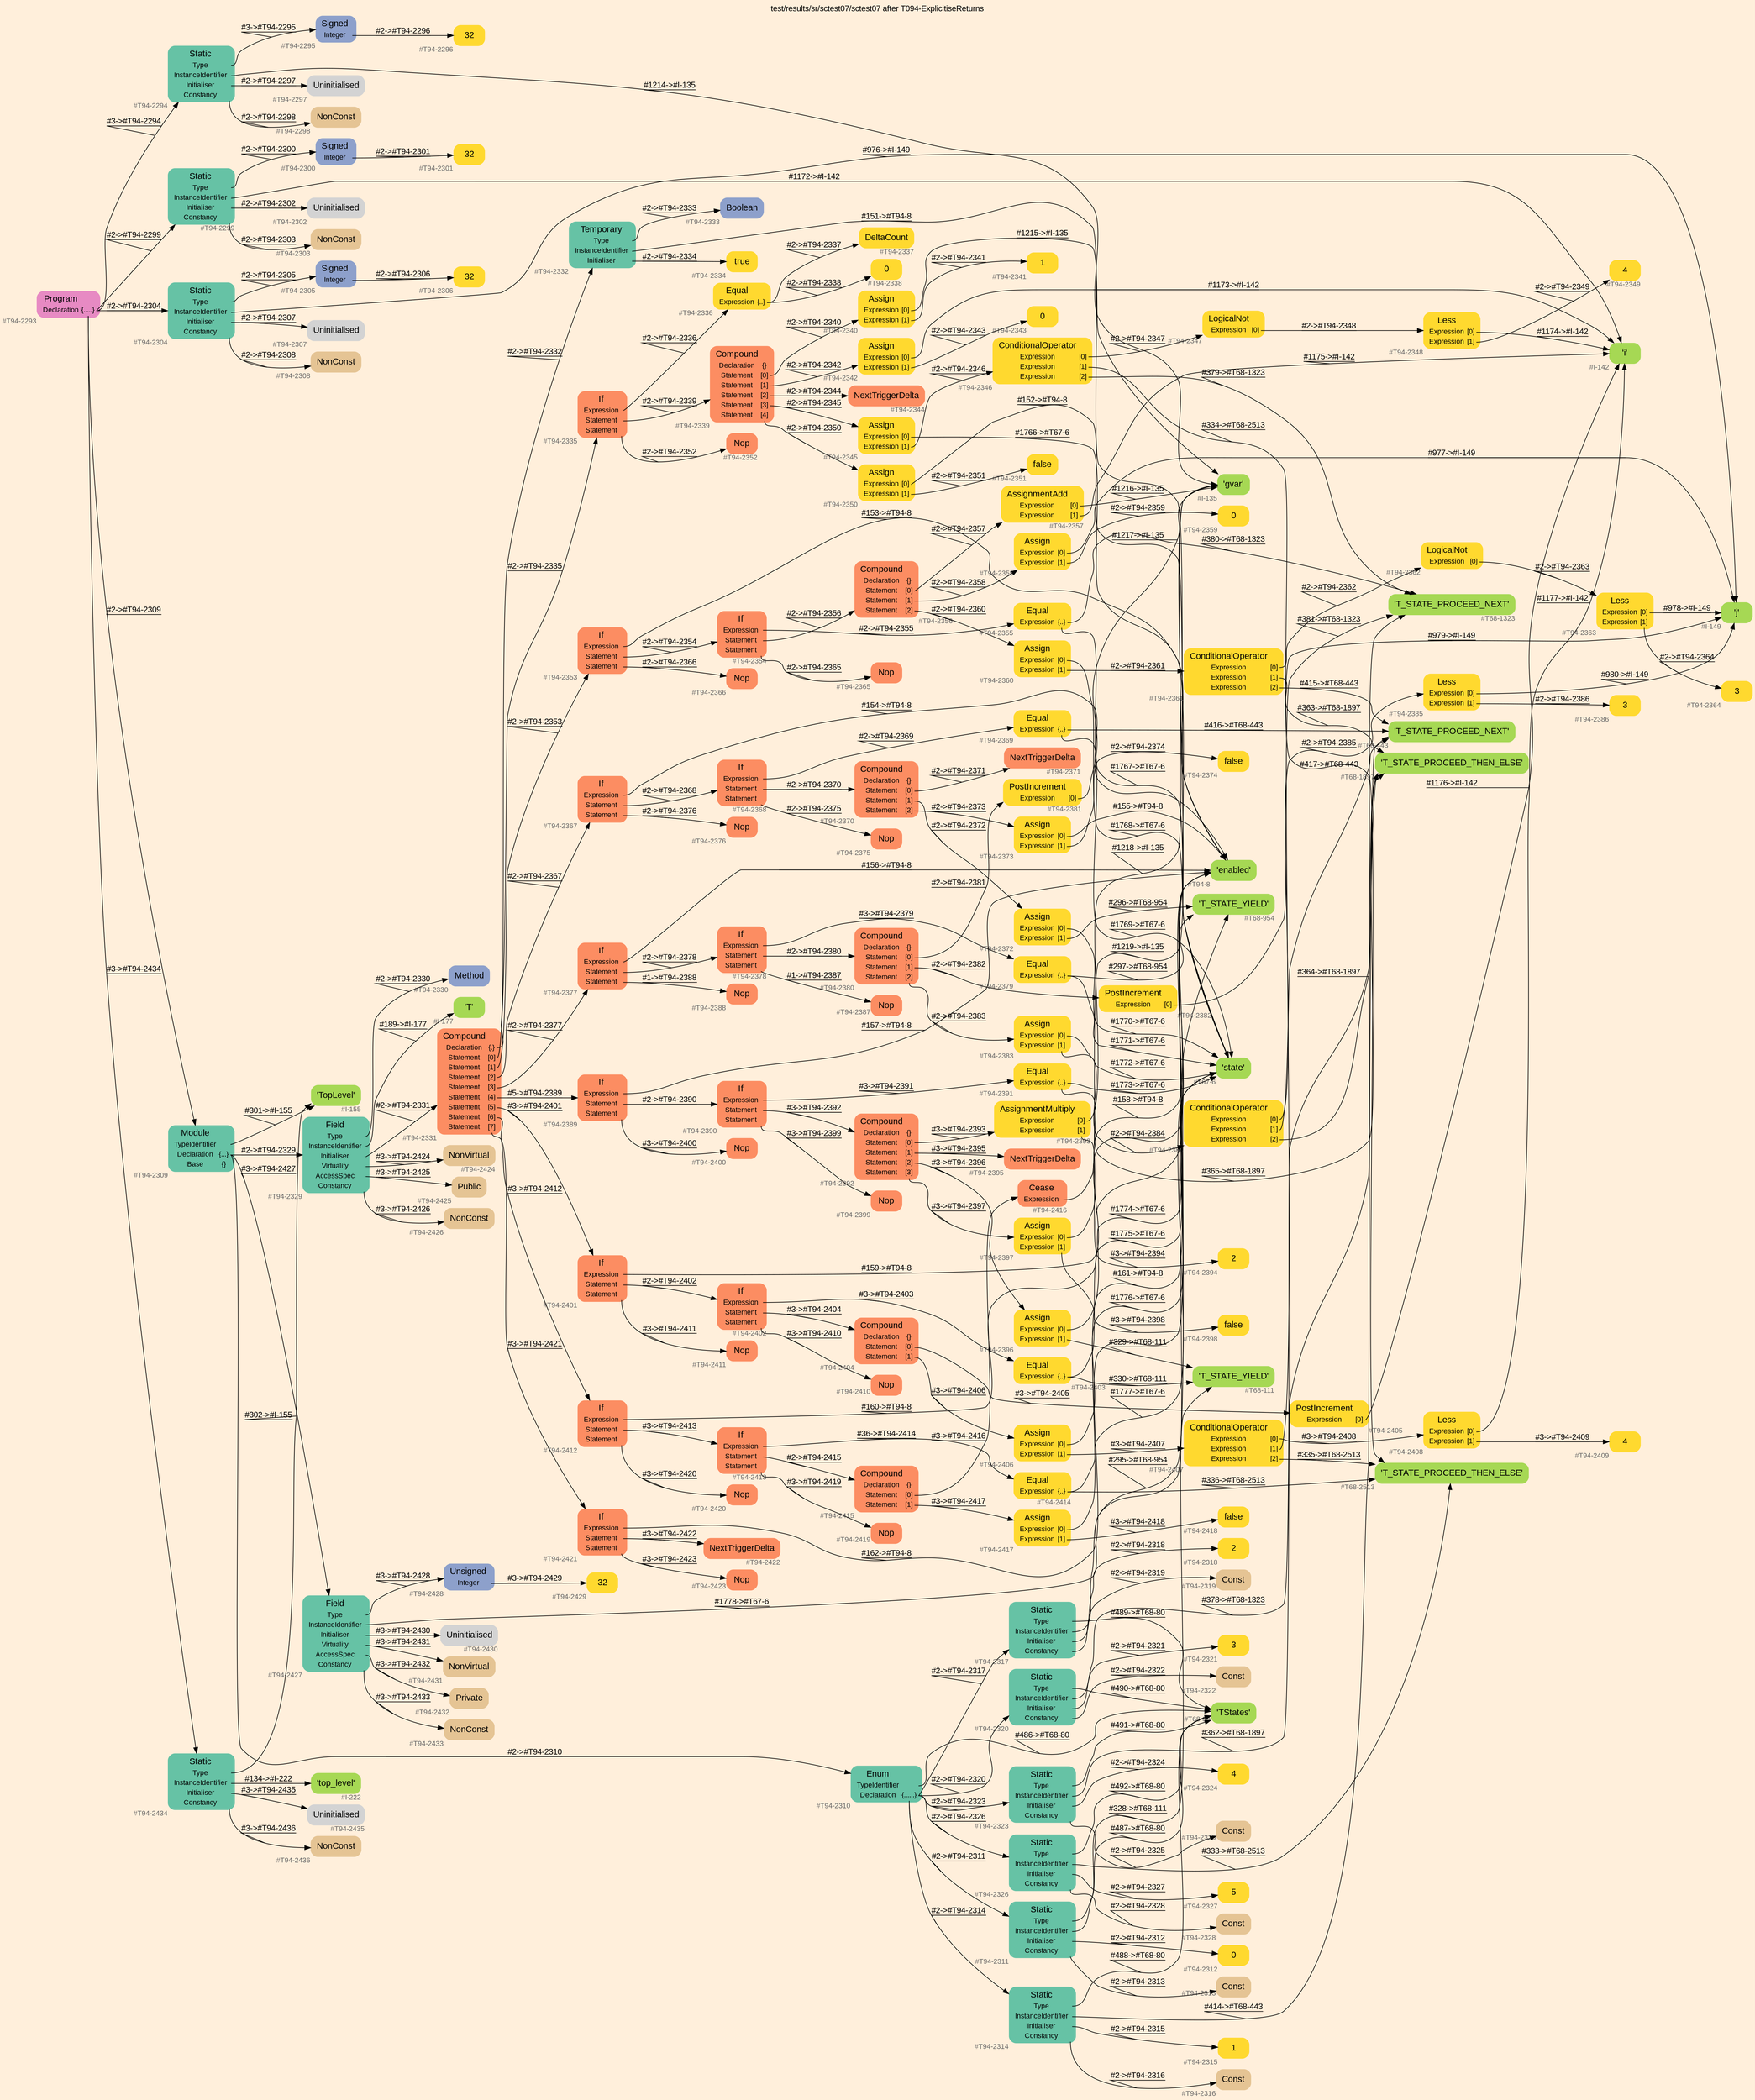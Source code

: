 digraph "test/results/sr/sctest07/sctest07 after T094-ExplicitiseReturns" {
label = "test/results/sr/sctest07/sctest07 after T094-ExplicitiseReturns"
labelloc = t
graph [
    rankdir = "LR"
    ranksep = 0.3
    bgcolor = antiquewhite1
    color = black
    fontcolor = black
    fontname = "Arial"
];
node [
    fontname = "Arial"
];
edge [
    fontname = "Arial"
];

// -------------------- node figure --------------------
// -------- block #T94-2293 ----------
"#T94-2293" [
    fillcolor = "/set28/4"
    xlabel = "#T94-2293"
    fontsize = "12"
    fontcolor = grey40
    shape = "plaintext"
    label = <<TABLE BORDER="0" CELLBORDER="0" CELLSPACING="0">
     <TR><TD><FONT COLOR="black" POINT-SIZE="15">Program</FONT></TD></TR>
     <TR><TD><FONT COLOR="black" POINT-SIZE="12">Declaration</FONT></TD><TD PORT="port0"><FONT COLOR="black" POINT-SIZE="12">{.....}</FONT></TD></TR>
    </TABLE>>
    style = "rounded,filled"
];

// -------- block #T94-2294 ----------
"#T94-2294" [
    fillcolor = "/set28/1"
    xlabel = "#T94-2294"
    fontsize = "12"
    fontcolor = grey40
    shape = "plaintext"
    label = <<TABLE BORDER="0" CELLBORDER="0" CELLSPACING="0">
     <TR><TD><FONT COLOR="black" POINT-SIZE="15">Static</FONT></TD></TR>
     <TR><TD><FONT COLOR="black" POINT-SIZE="12">Type</FONT></TD><TD PORT="port0"></TD></TR>
     <TR><TD><FONT COLOR="black" POINT-SIZE="12">InstanceIdentifier</FONT></TD><TD PORT="port1"></TD></TR>
     <TR><TD><FONT COLOR="black" POINT-SIZE="12">Initialiser</FONT></TD><TD PORT="port2"></TD></TR>
     <TR><TD><FONT COLOR="black" POINT-SIZE="12">Constancy</FONT></TD><TD PORT="port3"></TD></TR>
    </TABLE>>
    style = "rounded,filled"
];

// -------- block #T94-2295 ----------
"#T94-2295" [
    fillcolor = "/set28/3"
    xlabel = "#T94-2295"
    fontsize = "12"
    fontcolor = grey40
    shape = "plaintext"
    label = <<TABLE BORDER="0" CELLBORDER="0" CELLSPACING="0">
     <TR><TD><FONT COLOR="black" POINT-SIZE="15">Signed</FONT></TD></TR>
     <TR><TD><FONT COLOR="black" POINT-SIZE="12">Integer</FONT></TD><TD PORT="port0"></TD></TR>
    </TABLE>>
    style = "rounded,filled"
];

// -------- block #T94-2296 ----------
"#T94-2296" [
    fillcolor = "/set28/6"
    xlabel = "#T94-2296"
    fontsize = "12"
    fontcolor = grey40
    shape = "plaintext"
    label = <<TABLE BORDER="0" CELLBORDER="0" CELLSPACING="0">
     <TR><TD><FONT COLOR="black" POINT-SIZE="15">32</FONT></TD></TR>
    </TABLE>>
    style = "rounded,filled"
];

// -------- block #I-135 ----------
"#I-135" [
    fillcolor = "/set28/5"
    xlabel = "#I-135"
    fontsize = "12"
    fontcolor = grey40
    shape = "plaintext"
    label = <<TABLE BORDER="0" CELLBORDER="0" CELLSPACING="0">
     <TR><TD><FONT COLOR="black" POINT-SIZE="15">'gvar'</FONT></TD></TR>
    </TABLE>>
    style = "rounded,filled"
];

// -------- block #T94-2297 ----------
"#T94-2297" [
    xlabel = "#T94-2297"
    fontsize = "12"
    fontcolor = grey40
    shape = "plaintext"
    label = <<TABLE BORDER="0" CELLBORDER="0" CELLSPACING="0">
     <TR><TD><FONT COLOR="black" POINT-SIZE="15">Uninitialised</FONT></TD></TR>
    </TABLE>>
    style = "rounded,filled"
];

// -------- block #T94-2298 ----------
"#T94-2298" [
    fillcolor = "/set28/7"
    xlabel = "#T94-2298"
    fontsize = "12"
    fontcolor = grey40
    shape = "plaintext"
    label = <<TABLE BORDER="0" CELLBORDER="0" CELLSPACING="0">
     <TR><TD><FONT COLOR="black" POINT-SIZE="15">NonConst</FONT></TD></TR>
    </TABLE>>
    style = "rounded,filled"
];

// -------- block #T94-2299 ----------
"#T94-2299" [
    fillcolor = "/set28/1"
    xlabel = "#T94-2299"
    fontsize = "12"
    fontcolor = grey40
    shape = "plaintext"
    label = <<TABLE BORDER="0" CELLBORDER="0" CELLSPACING="0">
     <TR><TD><FONT COLOR="black" POINT-SIZE="15">Static</FONT></TD></TR>
     <TR><TD><FONT COLOR="black" POINT-SIZE="12">Type</FONT></TD><TD PORT="port0"></TD></TR>
     <TR><TD><FONT COLOR="black" POINT-SIZE="12">InstanceIdentifier</FONT></TD><TD PORT="port1"></TD></TR>
     <TR><TD><FONT COLOR="black" POINT-SIZE="12">Initialiser</FONT></TD><TD PORT="port2"></TD></TR>
     <TR><TD><FONT COLOR="black" POINT-SIZE="12">Constancy</FONT></TD><TD PORT="port3"></TD></TR>
    </TABLE>>
    style = "rounded,filled"
];

// -------- block #T94-2300 ----------
"#T94-2300" [
    fillcolor = "/set28/3"
    xlabel = "#T94-2300"
    fontsize = "12"
    fontcolor = grey40
    shape = "plaintext"
    label = <<TABLE BORDER="0" CELLBORDER="0" CELLSPACING="0">
     <TR><TD><FONT COLOR="black" POINT-SIZE="15">Signed</FONT></TD></TR>
     <TR><TD><FONT COLOR="black" POINT-SIZE="12">Integer</FONT></TD><TD PORT="port0"></TD></TR>
    </TABLE>>
    style = "rounded,filled"
];

// -------- block #T94-2301 ----------
"#T94-2301" [
    fillcolor = "/set28/6"
    xlabel = "#T94-2301"
    fontsize = "12"
    fontcolor = grey40
    shape = "plaintext"
    label = <<TABLE BORDER="0" CELLBORDER="0" CELLSPACING="0">
     <TR><TD><FONT COLOR="black" POINT-SIZE="15">32</FONT></TD></TR>
    </TABLE>>
    style = "rounded,filled"
];

// -------- block #I-142 ----------
"#I-142" [
    fillcolor = "/set28/5"
    xlabel = "#I-142"
    fontsize = "12"
    fontcolor = grey40
    shape = "plaintext"
    label = <<TABLE BORDER="0" CELLBORDER="0" CELLSPACING="0">
     <TR><TD><FONT COLOR="black" POINT-SIZE="15">'i'</FONT></TD></TR>
    </TABLE>>
    style = "rounded,filled"
];

// -------- block #T94-2302 ----------
"#T94-2302" [
    xlabel = "#T94-2302"
    fontsize = "12"
    fontcolor = grey40
    shape = "plaintext"
    label = <<TABLE BORDER="0" CELLBORDER="0" CELLSPACING="0">
     <TR><TD><FONT COLOR="black" POINT-SIZE="15">Uninitialised</FONT></TD></TR>
    </TABLE>>
    style = "rounded,filled"
];

// -------- block #T94-2303 ----------
"#T94-2303" [
    fillcolor = "/set28/7"
    xlabel = "#T94-2303"
    fontsize = "12"
    fontcolor = grey40
    shape = "plaintext"
    label = <<TABLE BORDER="0" CELLBORDER="0" CELLSPACING="0">
     <TR><TD><FONT COLOR="black" POINT-SIZE="15">NonConst</FONT></TD></TR>
    </TABLE>>
    style = "rounded,filled"
];

// -------- block #T94-2304 ----------
"#T94-2304" [
    fillcolor = "/set28/1"
    xlabel = "#T94-2304"
    fontsize = "12"
    fontcolor = grey40
    shape = "plaintext"
    label = <<TABLE BORDER="0" CELLBORDER="0" CELLSPACING="0">
     <TR><TD><FONT COLOR="black" POINT-SIZE="15">Static</FONT></TD></TR>
     <TR><TD><FONT COLOR="black" POINT-SIZE="12">Type</FONT></TD><TD PORT="port0"></TD></TR>
     <TR><TD><FONT COLOR="black" POINT-SIZE="12">InstanceIdentifier</FONT></TD><TD PORT="port1"></TD></TR>
     <TR><TD><FONT COLOR="black" POINT-SIZE="12">Initialiser</FONT></TD><TD PORT="port2"></TD></TR>
     <TR><TD><FONT COLOR="black" POINT-SIZE="12">Constancy</FONT></TD><TD PORT="port3"></TD></TR>
    </TABLE>>
    style = "rounded,filled"
];

// -------- block #T94-2305 ----------
"#T94-2305" [
    fillcolor = "/set28/3"
    xlabel = "#T94-2305"
    fontsize = "12"
    fontcolor = grey40
    shape = "plaintext"
    label = <<TABLE BORDER="0" CELLBORDER="0" CELLSPACING="0">
     <TR><TD><FONT COLOR="black" POINT-SIZE="15">Signed</FONT></TD></TR>
     <TR><TD><FONT COLOR="black" POINT-SIZE="12">Integer</FONT></TD><TD PORT="port0"></TD></TR>
    </TABLE>>
    style = "rounded,filled"
];

// -------- block #T94-2306 ----------
"#T94-2306" [
    fillcolor = "/set28/6"
    xlabel = "#T94-2306"
    fontsize = "12"
    fontcolor = grey40
    shape = "plaintext"
    label = <<TABLE BORDER="0" CELLBORDER="0" CELLSPACING="0">
     <TR><TD><FONT COLOR="black" POINT-SIZE="15">32</FONT></TD></TR>
    </TABLE>>
    style = "rounded,filled"
];

// -------- block #I-149 ----------
"#I-149" [
    fillcolor = "/set28/5"
    xlabel = "#I-149"
    fontsize = "12"
    fontcolor = grey40
    shape = "plaintext"
    label = <<TABLE BORDER="0" CELLBORDER="0" CELLSPACING="0">
     <TR><TD><FONT COLOR="black" POINT-SIZE="15">'j'</FONT></TD></TR>
    </TABLE>>
    style = "rounded,filled"
];

// -------- block #T94-2307 ----------
"#T94-2307" [
    xlabel = "#T94-2307"
    fontsize = "12"
    fontcolor = grey40
    shape = "plaintext"
    label = <<TABLE BORDER="0" CELLBORDER="0" CELLSPACING="0">
     <TR><TD><FONT COLOR="black" POINT-SIZE="15">Uninitialised</FONT></TD></TR>
    </TABLE>>
    style = "rounded,filled"
];

// -------- block #T94-2308 ----------
"#T94-2308" [
    fillcolor = "/set28/7"
    xlabel = "#T94-2308"
    fontsize = "12"
    fontcolor = grey40
    shape = "plaintext"
    label = <<TABLE BORDER="0" CELLBORDER="0" CELLSPACING="0">
     <TR><TD><FONT COLOR="black" POINT-SIZE="15">NonConst</FONT></TD></TR>
    </TABLE>>
    style = "rounded,filled"
];

// -------- block #T94-2309 ----------
"#T94-2309" [
    fillcolor = "/set28/1"
    xlabel = "#T94-2309"
    fontsize = "12"
    fontcolor = grey40
    shape = "plaintext"
    label = <<TABLE BORDER="0" CELLBORDER="0" CELLSPACING="0">
     <TR><TD><FONT COLOR="black" POINT-SIZE="15">Module</FONT></TD></TR>
     <TR><TD><FONT COLOR="black" POINT-SIZE="12">TypeIdentifier</FONT></TD><TD PORT="port0"></TD></TR>
     <TR><TD><FONT COLOR="black" POINT-SIZE="12">Declaration</FONT></TD><TD PORT="port1"><FONT COLOR="black" POINT-SIZE="12">{...}</FONT></TD></TR>
     <TR><TD><FONT COLOR="black" POINT-SIZE="12">Base</FONT></TD><TD PORT="port2"><FONT COLOR="black" POINT-SIZE="12">{}</FONT></TD></TR>
    </TABLE>>
    style = "rounded,filled"
];

// -------- block #I-155 ----------
"#I-155" [
    fillcolor = "/set28/5"
    xlabel = "#I-155"
    fontsize = "12"
    fontcolor = grey40
    shape = "plaintext"
    label = <<TABLE BORDER="0" CELLBORDER="0" CELLSPACING="0">
     <TR><TD><FONT COLOR="black" POINT-SIZE="15">'TopLevel'</FONT></TD></TR>
    </TABLE>>
    style = "rounded,filled"
];

// -------- block #T94-2310 ----------
"#T94-2310" [
    fillcolor = "/set28/1"
    xlabel = "#T94-2310"
    fontsize = "12"
    fontcolor = grey40
    shape = "plaintext"
    label = <<TABLE BORDER="0" CELLBORDER="0" CELLSPACING="0">
     <TR><TD><FONT COLOR="black" POINT-SIZE="15">Enum</FONT></TD></TR>
     <TR><TD><FONT COLOR="black" POINT-SIZE="12">TypeIdentifier</FONT></TD><TD PORT="port0"></TD></TR>
     <TR><TD><FONT COLOR="black" POINT-SIZE="12">Declaration</FONT></TD><TD PORT="port1"><FONT COLOR="black" POINT-SIZE="12">{......}</FONT></TD></TR>
    </TABLE>>
    style = "rounded,filled"
];

// -------- block #T68-80 ----------
"#T68-80" [
    fillcolor = "/set28/5"
    xlabel = "#T68-80"
    fontsize = "12"
    fontcolor = grey40
    shape = "plaintext"
    label = <<TABLE BORDER="0" CELLBORDER="0" CELLSPACING="0">
     <TR><TD><FONT COLOR="black" POINT-SIZE="15">'TStates'</FONT></TD></TR>
    </TABLE>>
    style = "rounded,filled"
];

// -------- block #T94-2311 ----------
"#T94-2311" [
    fillcolor = "/set28/1"
    xlabel = "#T94-2311"
    fontsize = "12"
    fontcolor = grey40
    shape = "plaintext"
    label = <<TABLE BORDER="0" CELLBORDER="0" CELLSPACING="0">
     <TR><TD><FONT COLOR="black" POINT-SIZE="15">Static</FONT></TD></TR>
     <TR><TD><FONT COLOR="black" POINT-SIZE="12">Type</FONT></TD><TD PORT="port0"></TD></TR>
     <TR><TD><FONT COLOR="black" POINT-SIZE="12">InstanceIdentifier</FONT></TD><TD PORT="port1"></TD></TR>
     <TR><TD><FONT COLOR="black" POINT-SIZE="12">Initialiser</FONT></TD><TD PORT="port2"></TD></TR>
     <TR><TD><FONT COLOR="black" POINT-SIZE="12">Constancy</FONT></TD><TD PORT="port3"></TD></TR>
    </TABLE>>
    style = "rounded,filled"
];

// -------- block #T68-111 ----------
"#T68-111" [
    fillcolor = "/set28/5"
    xlabel = "#T68-111"
    fontsize = "12"
    fontcolor = grey40
    shape = "plaintext"
    label = <<TABLE BORDER="0" CELLBORDER="0" CELLSPACING="0">
     <TR><TD><FONT COLOR="black" POINT-SIZE="15">'T_STATE_YIELD'</FONT></TD></TR>
    </TABLE>>
    style = "rounded,filled"
];

// -------- block #T94-2312 ----------
"#T94-2312" [
    fillcolor = "/set28/6"
    xlabel = "#T94-2312"
    fontsize = "12"
    fontcolor = grey40
    shape = "plaintext"
    label = <<TABLE BORDER="0" CELLBORDER="0" CELLSPACING="0">
     <TR><TD><FONT COLOR="black" POINT-SIZE="15">0</FONT></TD></TR>
    </TABLE>>
    style = "rounded,filled"
];

// -------- block #T94-2313 ----------
"#T94-2313" [
    fillcolor = "/set28/7"
    xlabel = "#T94-2313"
    fontsize = "12"
    fontcolor = grey40
    shape = "plaintext"
    label = <<TABLE BORDER="0" CELLBORDER="0" CELLSPACING="0">
     <TR><TD><FONT COLOR="black" POINT-SIZE="15">Const</FONT></TD></TR>
    </TABLE>>
    style = "rounded,filled"
];

// -------- block #T94-2314 ----------
"#T94-2314" [
    fillcolor = "/set28/1"
    xlabel = "#T94-2314"
    fontsize = "12"
    fontcolor = grey40
    shape = "plaintext"
    label = <<TABLE BORDER="0" CELLBORDER="0" CELLSPACING="0">
     <TR><TD><FONT COLOR="black" POINT-SIZE="15">Static</FONT></TD></TR>
     <TR><TD><FONT COLOR="black" POINT-SIZE="12">Type</FONT></TD><TD PORT="port0"></TD></TR>
     <TR><TD><FONT COLOR="black" POINT-SIZE="12">InstanceIdentifier</FONT></TD><TD PORT="port1"></TD></TR>
     <TR><TD><FONT COLOR="black" POINT-SIZE="12">Initialiser</FONT></TD><TD PORT="port2"></TD></TR>
     <TR><TD><FONT COLOR="black" POINT-SIZE="12">Constancy</FONT></TD><TD PORT="port3"></TD></TR>
    </TABLE>>
    style = "rounded,filled"
];

// -------- block #T68-443 ----------
"#T68-443" [
    fillcolor = "/set28/5"
    xlabel = "#T68-443"
    fontsize = "12"
    fontcolor = grey40
    shape = "plaintext"
    label = <<TABLE BORDER="0" CELLBORDER="0" CELLSPACING="0">
     <TR><TD><FONT COLOR="black" POINT-SIZE="15">'T_STATE_PROCEED_NEXT'</FONT></TD></TR>
    </TABLE>>
    style = "rounded,filled"
];

// -------- block #T94-2315 ----------
"#T94-2315" [
    fillcolor = "/set28/6"
    xlabel = "#T94-2315"
    fontsize = "12"
    fontcolor = grey40
    shape = "plaintext"
    label = <<TABLE BORDER="0" CELLBORDER="0" CELLSPACING="0">
     <TR><TD><FONT COLOR="black" POINT-SIZE="15">1</FONT></TD></TR>
    </TABLE>>
    style = "rounded,filled"
];

// -------- block #T94-2316 ----------
"#T94-2316" [
    fillcolor = "/set28/7"
    xlabel = "#T94-2316"
    fontsize = "12"
    fontcolor = grey40
    shape = "plaintext"
    label = <<TABLE BORDER="0" CELLBORDER="0" CELLSPACING="0">
     <TR><TD><FONT COLOR="black" POINT-SIZE="15">Const</FONT></TD></TR>
    </TABLE>>
    style = "rounded,filled"
];

// -------- block #T94-2317 ----------
"#T94-2317" [
    fillcolor = "/set28/1"
    xlabel = "#T94-2317"
    fontsize = "12"
    fontcolor = grey40
    shape = "plaintext"
    label = <<TABLE BORDER="0" CELLBORDER="0" CELLSPACING="0">
     <TR><TD><FONT COLOR="black" POINT-SIZE="15">Static</FONT></TD></TR>
     <TR><TD><FONT COLOR="black" POINT-SIZE="12">Type</FONT></TD><TD PORT="port0"></TD></TR>
     <TR><TD><FONT COLOR="black" POINT-SIZE="12">InstanceIdentifier</FONT></TD><TD PORT="port1"></TD></TR>
     <TR><TD><FONT COLOR="black" POINT-SIZE="12">Initialiser</FONT></TD><TD PORT="port2"></TD></TR>
     <TR><TD><FONT COLOR="black" POINT-SIZE="12">Constancy</FONT></TD><TD PORT="port3"></TD></TR>
    </TABLE>>
    style = "rounded,filled"
];

// -------- block #T68-954 ----------
"#T68-954" [
    fillcolor = "/set28/5"
    xlabel = "#T68-954"
    fontsize = "12"
    fontcolor = grey40
    shape = "plaintext"
    label = <<TABLE BORDER="0" CELLBORDER="0" CELLSPACING="0">
     <TR><TD><FONT COLOR="black" POINT-SIZE="15">'T_STATE_YIELD'</FONT></TD></TR>
    </TABLE>>
    style = "rounded,filled"
];

// -------- block #T94-2318 ----------
"#T94-2318" [
    fillcolor = "/set28/6"
    xlabel = "#T94-2318"
    fontsize = "12"
    fontcolor = grey40
    shape = "plaintext"
    label = <<TABLE BORDER="0" CELLBORDER="0" CELLSPACING="0">
     <TR><TD><FONT COLOR="black" POINT-SIZE="15">2</FONT></TD></TR>
    </TABLE>>
    style = "rounded,filled"
];

// -------- block #T94-2319 ----------
"#T94-2319" [
    fillcolor = "/set28/7"
    xlabel = "#T94-2319"
    fontsize = "12"
    fontcolor = grey40
    shape = "plaintext"
    label = <<TABLE BORDER="0" CELLBORDER="0" CELLSPACING="0">
     <TR><TD><FONT COLOR="black" POINT-SIZE="15">Const</FONT></TD></TR>
    </TABLE>>
    style = "rounded,filled"
];

// -------- block #T94-2320 ----------
"#T94-2320" [
    fillcolor = "/set28/1"
    xlabel = "#T94-2320"
    fontsize = "12"
    fontcolor = grey40
    shape = "plaintext"
    label = <<TABLE BORDER="0" CELLBORDER="0" CELLSPACING="0">
     <TR><TD><FONT COLOR="black" POINT-SIZE="15">Static</FONT></TD></TR>
     <TR><TD><FONT COLOR="black" POINT-SIZE="12">Type</FONT></TD><TD PORT="port0"></TD></TR>
     <TR><TD><FONT COLOR="black" POINT-SIZE="12">InstanceIdentifier</FONT></TD><TD PORT="port1"></TD></TR>
     <TR><TD><FONT COLOR="black" POINT-SIZE="12">Initialiser</FONT></TD><TD PORT="port2"></TD></TR>
     <TR><TD><FONT COLOR="black" POINT-SIZE="12">Constancy</FONT></TD><TD PORT="port3"></TD></TR>
    </TABLE>>
    style = "rounded,filled"
];

// -------- block #T68-1323 ----------
"#T68-1323" [
    fillcolor = "/set28/5"
    xlabel = "#T68-1323"
    fontsize = "12"
    fontcolor = grey40
    shape = "plaintext"
    label = <<TABLE BORDER="0" CELLBORDER="0" CELLSPACING="0">
     <TR><TD><FONT COLOR="black" POINT-SIZE="15">'T_STATE_PROCEED_NEXT'</FONT></TD></TR>
    </TABLE>>
    style = "rounded,filled"
];

// -------- block #T94-2321 ----------
"#T94-2321" [
    fillcolor = "/set28/6"
    xlabel = "#T94-2321"
    fontsize = "12"
    fontcolor = grey40
    shape = "plaintext"
    label = <<TABLE BORDER="0" CELLBORDER="0" CELLSPACING="0">
     <TR><TD><FONT COLOR="black" POINT-SIZE="15">3</FONT></TD></TR>
    </TABLE>>
    style = "rounded,filled"
];

// -------- block #T94-2322 ----------
"#T94-2322" [
    fillcolor = "/set28/7"
    xlabel = "#T94-2322"
    fontsize = "12"
    fontcolor = grey40
    shape = "plaintext"
    label = <<TABLE BORDER="0" CELLBORDER="0" CELLSPACING="0">
     <TR><TD><FONT COLOR="black" POINT-SIZE="15">Const</FONT></TD></TR>
    </TABLE>>
    style = "rounded,filled"
];

// -------- block #T94-2323 ----------
"#T94-2323" [
    fillcolor = "/set28/1"
    xlabel = "#T94-2323"
    fontsize = "12"
    fontcolor = grey40
    shape = "plaintext"
    label = <<TABLE BORDER="0" CELLBORDER="0" CELLSPACING="0">
     <TR><TD><FONT COLOR="black" POINT-SIZE="15">Static</FONT></TD></TR>
     <TR><TD><FONT COLOR="black" POINT-SIZE="12">Type</FONT></TD><TD PORT="port0"></TD></TR>
     <TR><TD><FONT COLOR="black" POINT-SIZE="12">InstanceIdentifier</FONT></TD><TD PORT="port1"></TD></TR>
     <TR><TD><FONT COLOR="black" POINT-SIZE="12">Initialiser</FONT></TD><TD PORT="port2"></TD></TR>
     <TR><TD><FONT COLOR="black" POINT-SIZE="12">Constancy</FONT></TD><TD PORT="port3"></TD></TR>
    </TABLE>>
    style = "rounded,filled"
];

// -------- block #T68-1897 ----------
"#T68-1897" [
    fillcolor = "/set28/5"
    xlabel = "#T68-1897"
    fontsize = "12"
    fontcolor = grey40
    shape = "plaintext"
    label = <<TABLE BORDER="0" CELLBORDER="0" CELLSPACING="0">
     <TR><TD><FONT COLOR="black" POINT-SIZE="15">'T_STATE_PROCEED_THEN_ELSE'</FONT></TD></TR>
    </TABLE>>
    style = "rounded,filled"
];

// -------- block #T94-2324 ----------
"#T94-2324" [
    fillcolor = "/set28/6"
    xlabel = "#T94-2324"
    fontsize = "12"
    fontcolor = grey40
    shape = "plaintext"
    label = <<TABLE BORDER="0" CELLBORDER="0" CELLSPACING="0">
     <TR><TD><FONT COLOR="black" POINT-SIZE="15">4</FONT></TD></TR>
    </TABLE>>
    style = "rounded,filled"
];

// -------- block #T94-2325 ----------
"#T94-2325" [
    fillcolor = "/set28/7"
    xlabel = "#T94-2325"
    fontsize = "12"
    fontcolor = grey40
    shape = "plaintext"
    label = <<TABLE BORDER="0" CELLBORDER="0" CELLSPACING="0">
     <TR><TD><FONT COLOR="black" POINT-SIZE="15">Const</FONT></TD></TR>
    </TABLE>>
    style = "rounded,filled"
];

// -------- block #T94-2326 ----------
"#T94-2326" [
    fillcolor = "/set28/1"
    xlabel = "#T94-2326"
    fontsize = "12"
    fontcolor = grey40
    shape = "plaintext"
    label = <<TABLE BORDER="0" CELLBORDER="0" CELLSPACING="0">
     <TR><TD><FONT COLOR="black" POINT-SIZE="15">Static</FONT></TD></TR>
     <TR><TD><FONT COLOR="black" POINT-SIZE="12">Type</FONT></TD><TD PORT="port0"></TD></TR>
     <TR><TD><FONT COLOR="black" POINT-SIZE="12">InstanceIdentifier</FONT></TD><TD PORT="port1"></TD></TR>
     <TR><TD><FONT COLOR="black" POINT-SIZE="12">Initialiser</FONT></TD><TD PORT="port2"></TD></TR>
     <TR><TD><FONT COLOR="black" POINT-SIZE="12">Constancy</FONT></TD><TD PORT="port3"></TD></TR>
    </TABLE>>
    style = "rounded,filled"
];

// -------- block #T68-2513 ----------
"#T68-2513" [
    fillcolor = "/set28/5"
    xlabel = "#T68-2513"
    fontsize = "12"
    fontcolor = grey40
    shape = "plaintext"
    label = <<TABLE BORDER="0" CELLBORDER="0" CELLSPACING="0">
     <TR><TD><FONT COLOR="black" POINT-SIZE="15">'T_STATE_PROCEED_THEN_ELSE'</FONT></TD></TR>
    </TABLE>>
    style = "rounded,filled"
];

// -------- block #T94-2327 ----------
"#T94-2327" [
    fillcolor = "/set28/6"
    xlabel = "#T94-2327"
    fontsize = "12"
    fontcolor = grey40
    shape = "plaintext"
    label = <<TABLE BORDER="0" CELLBORDER="0" CELLSPACING="0">
     <TR><TD><FONT COLOR="black" POINT-SIZE="15">5</FONT></TD></TR>
    </TABLE>>
    style = "rounded,filled"
];

// -------- block #T94-2328 ----------
"#T94-2328" [
    fillcolor = "/set28/7"
    xlabel = "#T94-2328"
    fontsize = "12"
    fontcolor = grey40
    shape = "plaintext"
    label = <<TABLE BORDER="0" CELLBORDER="0" CELLSPACING="0">
     <TR><TD><FONT COLOR="black" POINT-SIZE="15">Const</FONT></TD></TR>
    </TABLE>>
    style = "rounded,filled"
];

// -------- block #T94-2329 ----------
"#T94-2329" [
    fillcolor = "/set28/1"
    xlabel = "#T94-2329"
    fontsize = "12"
    fontcolor = grey40
    shape = "plaintext"
    label = <<TABLE BORDER="0" CELLBORDER="0" CELLSPACING="0">
     <TR><TD><FONT COLOR="black" POINT-SIZE="15">Field</FONT></TD></TR>
     <TR><TD><FONT COLOR="black" POINT-SIZE="12">Type</FONT></TD><TD PORT="port0"></TD></TR>
     <TR><TD><FONT COLOR="black" POINT-SIZE="12">InstanceIdentifier</FONT></TD><TD PORT="port1"></TD></TR>
     <TR><TD><FONT COLOR="black" POINT-SIZE="12">Initialiser</FONT></TD><TD PORT="port2"></TD></TR>
     <TR><TD><FONT COLOR="black" POINT-SIZE="12">Virtuality</FONT></TD><TD PORT="port3"></TD></TR>
     <TR><TD><FONT COLOR="black" POINT-SIZE="12">AccessSpec</FONT></TD><TD PORT="port4"></TD></TR>
     <TR><TD><FONT COLOR="black" POINT-SIZE="12">Constancy</FONT></TD><TD PORT="port5"></TD></TR>
    </TABLE>>
    style = "rounded,filled"
];

// -------- block #T94-2330 ----------
"#T94-2330" [
    fillcolor = "/set28/3"
    xlabel = "#T94-2330"
    fontsize = "12"
    fontcolor = grey40
    shape = "plaintext"
    label = <<TABLE BORDER="0" CELLBORDER="0" CELLSPACING="0">
     <TR><TD><FONT COLOR="black" POINT-SIZE="15">Method</FONT></TD></TR>
    </TABLE>>
    style = "rounded,filled"
];

// -------- block #I-177 ----------
"#I-177" [
    fillcolor = "/set28/5"
    xlabel = "#I-177"
    fontsize = "12"
    fontcolor = grey40
    shape = "plaintext"
    label = <<TABLE BORDER="0" CELLBORDER="0" CELLSPACING="0">
     <TR><TD><FONT COLOR="black" POINT-SIZE="15">'T'</FONT></TD></TR>
    </TABLE>>
    style = "rounded,filled"
];

// -------- block #T94-2331 ----------
"#T94-2331" [
    fillcolor = "/set28/2"
    xlabel = "#T94-2331"
    fontsize = "12"
    fontcolor = grey40
    shape = "plaintext"
    label = <<TABLE BORDER="0" CELLBORDER="0" CELLSPACING="0">
     <TR><TD><FONT COLOR="black" POINT-SIZE="15">Compound</FONT></TD></TR>
     <TR><TD><FONT COLOR="black" POINT-SIZE="12">Declaration</FONT></TD><TD PORT="port0"><FONT COLOR="black" POINT-SIZE="12">{.}</FONT></TD></TR>
     <TR><TD><FONT COLOR="black" POINT-SIZE="12">Statement</FONT></TD><TD PORT="port1"><FONT COLOR="black" POINT-SIZE="12">[0]</FONT></TD></TR>
     <TR><TD><FONT COLOR="black" POINT-SIZE="12">Statement</FONT></TD><TD PORT="port2"><FONT COLOR="black" POINT-SIZE="12">[1]</FONT></TD></TR>
     <TR><TD><FONT COLOR="black" POINT-SIZE="12">Statement</FONT></TD><TD PORT="port3"><FONT COLOR="black" POINT-SIZE="12">[2]</FONT></TD></TR>
     <TR><TD><FONT COLOR="black" POINT-SIZE="12">Statement</FONT></TD><TD PORT="port4"><FONT COLOR="black" POINT-SIZE="12">[3]</FONT></TD></TR>
     <TR><TD><FONT COLOR="black" POINT-SIZE="12">Statement</FONT></TD><TD PORT="port5"><FONT COLOR="black" POINT-SIZE="12">[4]</FONT></TD></TR>
     <TR><TD><FONT COLOR="black" POINT-SIZE="12">Statement</FONT></TD><TD PORT="port6"><FONT COLOR="black" POINT-SIZE="12">[5]</FONT></TD></TR>
     <TR><TD><FONT COLOR="black" POINT-SIZE="12">Statement</FONT></TD><TD PORT="port7"><FONT COLOR="black" POINT-SIZE="12">[6]</FONT></TD></TR>
     <TR><TD><FONT COLOR="black" POINT-SIZE="12">Statement</FONT></TD><TD PORT="port8"><FONT COLOR="black" POINT-SIZE="12">[7]</FONT></TD></TR>
    </TABLE>>
    style = "rounded,filled"
];

// -------- block #T94-2332 ----------
"#T94-2332" [
    fillcolor = "/set28/1"
    xlabel = "#T94-2332"
    fontsize = "12"
    fontcolor = grey40
    shape = "plaintext"
    label = <<TABLE BORDER="0" CELLBORDER="0" CELLSPACING="0">
     <TR><TD><FONT COLOR="black" POINT-SIZE="15">Temporary</FONT></TD></TR>
     <TR><TD><FONT COLOR="black" POINT-SIZE="12">Type</FONT></TD><TD PORT="port0"></TD></TR>
     <TR><TD><FONT COLOR="black" POINT-SIZE="12">InstanceIdentifier</FONT></TD><TD PORT="port1"></TD></TR>
     <TR><TD><FONT COLOR="black" POINT-SIZE="12">Initialiser</FONT></TD><TD PORT="port2"></TD></TR>
    </TABLE>>
    style = "rounded,filled"
];

// -------- block #T94-2333 ----------
"#T94-2333" [
    fillcolor = "/set28/3"
    xlabel = "#T94-2333"
    fontsize = "12"
    fontcolor = grey40
    shape = "plaintext"
    label = <<TABLE BORDER="0" CELLBORDER="0" CELLSPACING="0">
     <TR><TD><FONT COLOR="black" POINT-SIZE="15">Boolean</FONT></TD></TR>
    </TABLE>>
    style = "rounded,filled"
];

// -------- block #T94-8 ----------
"#T94-8" [
    fillcolor = "/set28/5"
    xlabel = "#T94-8"
    fontsize = "12"
    fontcolor = grey40
    shape = "plaintext"
    label = <<TABLE BORDER="0" CELLBORDER="0" CELLSPACING="0">
     <TR><TD><FONT COLOR="black" POINT-SIZE="15">'enabled'</FONT></TD></TR>
    </TABLE>>
    style = "rounded,filled"
];

// -------- block #T94-2334 ----------
"#T94-2334" [
    fillcolor = "/set28/6"
    xlabel = "#T94-2334"
    fontsize = "12"
    fontcolor = grey40
    shape = "plaintext"
    label = <<TABLE BORDER="0" CELLBORDER="0" CELLSPACING="0">
     <TR><TD><FONT COLOR="black" POINT-SIZE="15">true</FONT></TD></TR>
    </TABLE>>
    style = "rounded,filled"
];

// -------- block #T94-2335 ----------
"#T94-2335" [
    fillcolor = "/set28/2"
    xlabel = "#T94-2335"
    fontsize = "12"
    fontcolor = grey40
    shape = "plaintext"
    label = <<TABLE BORDER="0" CELLBORDER="0" CELLSPACING="0">
     <TR><TD><FONT COLOR="black" POINT-SIZE="15">If</FONT></TD></TR>
     <TR><TD><FONT COLOR="black" POINT-SIZE="12">Expression</FONT></TD><TD PORT="port0"></TD></TR>
     <TR><TD><FONT COLOR="black" POINT-SIZE="12">Statement</FONT></TD><TD PORT="port1"></TD></TR>
     <TR><TD><FONT COLOR="black" POINT-SIZE="12">Statement</FONT></TD><TD PORT="port2"></TD></TR>
    </TABLE>>
    style = "rounded,filled"
];

// -------- block #T94-2336 ----------
"#T94-2336" [
    fillcolor = "/set28/6"
    xlabel = "#T94-2336"
    fontsize = "12"
    fontcolor = grey40
    shape = "plaintext"
    label = <<TABLE BORDER="0" CELLBORDER="0" CELLSPACING="0">
     <TR><TD><FONT COLOR="black" POINT-SIZE="15">Equal</FONT></TD></TR>
     <TR><TD><FONT COLOR="black" POINT-SIZE="12">Expression</FONT></TD><TD PORT="port0"><FONT COLOR="black" POINT-SIZE="12">{..}</FONT></TD></TR>
    </TABLE>>
    style = "rounded,filled"
];

// -------- block #T94-2337 ----------
"#T94-2337" [
    fillcolor = "/set28/6"
    xlabel = "#T94-2337"
    fontsize = "12"
    fontcolor = grey40
    shape = "plaintext"
    label = <<TABLE BORDER="0" CELLBORDER="0" CELLSPACING="0">
     <TR><TD><FONT COLOR="black" POINT-SIZE="15">DeltaCount</FONT></TD></TR>
    </TABLE>>
    style = "rounded,filled"
];

// -------- block #T94-2338 ----------
"#T94-2338" [
    fillcolor = "/set28/6"
    xlabel = "#T94-2338"
    fontsize = "12"
    fontcolor = grey40
    shape = "plaintext"
    label = <<TABLE BORDER="0" CELLBORDER="0" CELLSPACING="0">
     <TR><TD><FONT COLOR="black" POINT-SIZE="15">0</FONT></TD></TR>
    </TABLE>>
    style = "rounded,filled"
];

// -------- block #T94-2339 ----------
"#T94-2339" [
    fillcolor = "/set28/2"
    xlabel = "#T94-2339"
    fontsize = "12"
    fontcolor = grey40
    shape = "plaintext"
    label = <<TABLE BORDER="0" CELLBORDER="0" CELLSPACING="0">
     <TR><TD><FONT COLOR="black" POINT-SIZE="15">Compound</FONT></TD></TR>
     <TR><TD><FONT COLOR="black" POINT-SIZE="12">Declaration</FONT></TD><TD PORT="port0"><FONT COLOR="black" POINT-SIZE="12">{}</FONT></TD></TR>
     <TR><TD><FONT COLOR="black" POINT-SIZE="12">Statement</FONT></TD><TD PORT="port1"><FONT COLOR="black" POINT-SIZE="12">[0]</FONT></TD></TR>
     <TR><TD><FONT COLOR="black" POINT-SIZE="12">Statement</FONT></TD><TD PORT="port2"><FONT COLOR="black" POINT-SIZE="12">[1]</FONT></TD></TR>
     <TR><TD><FONT COLOR="black" POINT-SIZE="12">Statement</FONT></TD><TD PORT="port3"><FONT COLOR="black" POINT-SIZE="12">[2]</FONT></TD></TR>
     <TR><TD><FONT COLOR="black" POINT-SIZE="12">Statement</FONT></TD><TD PORT="port4"><FONT COLOR="black" POINT-SIZE="12">[3]</FONT></TD></TR>
     <TR><TD><FONT COLOR="black" POINT-SIZE="12">Statement</FONT></TD><TD PORT="port5"><FONT COLOR="black" POINT-SIZE="12">[4]</FONT></TD></TR>
    </TABLE>>
    style = "rounded,filled"
];

// -------- block #T94-2340 ----------
"#T94-2340" [
    fillcolor = "/set28/6"
    xlabel = "#T94-2340"
    fontsize = "12"
    fontcolor = grey40
    shape = "plaintext"
    label = <<TABLE BORDER="0" CELLBORDER="0" CELLSPACING="0">
     <TR><TD><FONT COLOR="black" POINT-SIZE="15">Assign</FONT></TD></TR>
     <TR><TD><FONT COLOR="black" POINT-SIZE="12">Expression</FONT></TD><TD PORT="port0"><FONT COLOR="black" POINT-SIZE="12">[0]</FONT></TD></TR>
     <TR><TD><FONT COLOR="black" POINT-SIZE="12">Expression</FONT></TD><TD PORT="port1"><FONT COLOR="black" POINT-SIZE="12">[1]</FONT></TD></TR>
    </TABLE>>
    style = "rounded,filled"
];

// -------- block #T94-2341 ----------
"#T94-2341" [
    fillcolor = "/set28/6"
    xlabel = "#T94-2341"
    fontsize = "12"
    fontcolor = grey40
    shape = "plaintext"
    label = <<TABLE BORDER="0" CELLBORDER="0" CELLSPACING="0">
     <TR><TD><FONT COLOR="black" POINT-SIZE="15">1</FONT></TD></TR>
    </TABLE>>
    style = "rounded,filled"
];

// -------- block #T94-2342 ----------
"#T94-2342" [
    fillcolor = "/set28/6"
    xlabel = "#T94-2342"
    fontsize = "12"
    fontcolor = grey40
    shape = "plaintext"
    label = <<TABLE BORDER="0" CELLBORDER="0" CELLSPACING="0">
     <TR><TD><FONT COLOR="black" POINT-SIZE="15">Assign</FONT></TD></TR>
     <TR><TD><FONT COLOR="black" POINT-SIZE="12">Expression</FONT></TD><TD PORT="port0"><FONT COLOR="black" POINT-SIZE="12">[0]</FONT></TD></TR>
     <TR><TD><FONT COLOR="black" POINT-SIZE="12">Expression</FONT></TD><TD PORT="port1"><FONT COLOR="black" POINT-SIZE="12">[1]</FONT></TD></TR>
    </TABLE>>
    style = "rounded,filled"
];

// -------- block #T94-2343 ----------
"#T94-2343" [
    fillcolor = "/set28/6"
    xlabel = "#T94-2343"
    fontsize = "12"
    fontcolor = grey40
    shape = "plaintext"
    label = <<TABLE BORDER="0" CELLBORDER="0" CELLSPACING="0">
     <TR><TD><FONT COLOR="black" POINT-SIZE="15">0</FONT></TD></TR>
    </TABLE>>
    style = "rounded,filled"
];

// -------- block #T94-2344 ----------
"#T94-2344" [
    fillcolor = "/set28/2"
    xlabel = "#T94-2344"
    fontsize = "12"
    fontcolor = grey40
    shape = "plaintext"
    label = <<TABLE BORDER="0" CELLBORDER="0" CELLSPACING="0">
     <TR><TD><FONT COLOR="black" POINT-SIZE="15">NextTriggerDelta</FONT></TD></TR>
    </TABLE>>
    style = "rounded,filled"
];

// -------- block #T94-2345 ----------
"#T94-2345" [
    fillcolor = "/set28/6"
    xlabel = "#T94-2345"
    fontsize = "12"
    fontcolor = grey40
    shape = "plaintext"
    label = <<TABLE BORDER="0" CELLBORDER="0" CELLSPACING="0">
     <TR><TD><FONT COLOR="black" POINT-SIZE="15">Assign</FONT></TD></TR>
     <TR><TD><FONT COLOR="black" POINT-SIZE="12">Expression</FONT></TD><TD PORT="port0"><FONT COLOR="black" POINT-SIZE="12">[0]</FONT></TD></TR>
     <TR><TD><FONT COLOR="black" POINT-SIZE="12">Expression</FONT></TD><TD PORT="port1"><FONT COLOR="black" POINT-SIZE="12">[1]</FONT></TD></TR>
    </TABLE>>
    style = "rounded,filled"
];

// -------- block #T67-6 ----------
"#T67-6" [
    fillcolor = "/set28/5"
    xlabel = "#T67-6"
    fontsize = "12"
    fontcolor = grey40
    shape = "plaintext"
    label = <<TABLE BORDER="0" CELLBORDER="0" CELLSPACING="0">
     <TR><TD><FONT COLOR="black" POINT-SIZE="15">'state'</FONT></TD></TR>
    </TABLE>>
    style = "rounded,filled"
];

// -------- block #T94-2346 ----------
"#T94-2346" [
    fillcolor = "/set28/6"
    xlabel = "#T94-2346"
    fontsize = "12"
    fontcolor = grey40
    shape = "plaintext"
    label = <<TABLE BORDER="0" CELLBORDER="0" CELLSPACING="0">
     <TR><TD><FONT COLOR="black" POINT-SIZE="15">ConditionalOperator</FONT></TD></TR>
     <TR><TD><FONT COLOR="black" POINT-SIZE="12">Expression</FONT></TD><TD PORT="port0"><FONT COLOR="black" POINT-SIZE="12">[0]</FONT></TD></TR>
     <TR><TD><FONT COLOR="black" POINT-SIZE="12">Expression</FONT></TD><TD PORT="port1"><FONT COLOR="black" POINT-SIZE="12">[1]</FONT></TD></TR>
     <TR><TD><FONT COLOR="black" POINT-SIZE="12">Expression</FONT></TD><TD PORT="port2"><FONT COLOR="black" POINT-SIZE="12">[2]</FONT></TD></TR>
    </TABLE>>
    style = "rounded,filled"
];

// -------- block #T94-2347 ----------
"#T94-2347" [
    fillcolor = "/set28/6"
    xlabel = "#T94-2347"
    fontsize = "12"
    fontcolor = grey40
    shape = "plaintext"
    label = <<TABLE BORDER="0" CELLBORDER="0" CELLSPACING="0">
     <TR><TD><FONT COLOR="black" POINT-SIZE="15">LogicalNot</FONT></TD></TR>
     <TR><TD><FONT COLOR="black" POINT-SIZE="12">Expression</FONT></TD><TD PORT="port0"><FONT COLOR="black" POINT-SIZE="12">[0]</FONT></TD></TR>
    </TABLE>>
    style = "rounded,filled"
];

// -------- block #T94-2348 ----------
"#T94-2348" [
    fillcolor = "/set28/6"
    xlabel = "#T94-2348"
    fontsize = "12"
    fontcolor = grey40
    shape = "plaintext"
    label = <<TABLE BORDER="0" CELLBORDER="0" CELLSPACING="0">
     <TR><TD><FONT COLOR="black" POINT-SIZE="15">Less</FONT></TD></TR>
     <TR><TD><FONT COLOR="black" POINT-SIZE="12">Expression</FONT></TD><TD PORT="port0"><FONT COLOR="black" POINT-SIZE="12">[0]</FONT></TD></TR>
     <TR><TD><FONT COLOR="black" POINT-SIZE="12">Expression</FONT></TD><TD PORT="port1"><FONT COLOR="black" POINT-SIZE="12">[1]</FONT></TD></TR>
    </TABLE>>
    style = "rounded,filled"
];

// -------- block #T94-2349 ----------
"#T94-2349" [
    fillcolor = "/set28/6"
    xlabel = "#T94-2349"
    fontsize = "12"
    fontcolor = grey40
    shape = "plaintext"
    label = <<TABLE BORDER="0" CELLBORDER="0" CELLSPACING="0">
     <TR><TD><FONT COLOR="black" POINT-SIZE="15">4</FONT></TD></TR>
    </TABLE>>
    style = "rounded,filled"
];

// -------- block #T94-2350 ----------
"#T94-2350" [
    fillcolor = "/set28/6"
    xlabel = "#T94-2350"
    fontsize = "12"
    fontcolor = grey40
    shape = "plaintext"
    label = <<TABLE BORDER="0" CELLBORDER="0" CELLSPACING="0">
     <TR><TD><FONT COLOR="black" POINT-SIZE="15">Assign</FONT></TD></TR>
     <TR><TD><FONT COLOR="black" POINT-SIZE="12">Expression</FONT></TD><TD PORT="port0"><FONT COLOR="black" POINT-SIZE="12">[0]</FONT></TD></TR>
     <TR><TD><FONT COLOR="black" POINT-SIZE="12">Expression</FONT></TD><TD PORT="port1"><FONT COLOR="black" POINT-SIZE="12">[1]</FONT></TD></TR>
    </TABLE>>
    style = "rounded,filled"
];

// -------- block #T94-2351 ----------
"#T94-2351" [
    fillcolor = "/set28/6"
    xlabel = "#T94-2351"
    fontsize = "12"
    fontcolor = grey40
    shape = "plaintext"
    label = <<TABLE BORDER="0" CELLBORDER="0" CELLSPACING="0">
     <TR><TD><FONT COLOR="black" POINT-SIZE="15">false</FONT></TD></TR>
    </TABLE>>
    style = "rounded,filled"
];

// -------- block #T94-2352 ----------
"#T94-2352" [
    fillcolor = "/set28/2"
    xlabel = "#T94-2352"
    fontsize = "12"
    fontcolor = grey40
    shape = "plaintext"
    label = <<TABLE BORDER="0" CELLBORDER="0" CELLSPACING="0">
     <TR><TD><FONT COLOR="black" POINT-SIZE="15">Nop</FONT></TD></TR>
    </TABLE>>
    style = "rounded,filled"
];

// -------- block #T94-2353 ----------
"#T94-2353" [
    fillcolor = "/set28/2"
    xlabel = "#T94-2353"
    fontsize = "12"
    fontcolor = grey40
    shape = "plaintext"
    label = <<TABLE BORDER="0" CELLBORDER="0" CELLSPACING="0">
     <TR><TD><FONT COLOR="black" POINT-SIZE="15">If</FONT></TD></TR>
     <TR><TD><FONT COLOR="black" POINT-SIZE="12">Expression</FONT></TD><TD PORT="port0"></TD></TR>
     <TR><TD><FONT COLOR="black" POINT-SIZE="12">Statement</FONT></TD><TD PORT="port1"></TD></TR>
     <TR><TD><FONT COLOR="black" POINT-SIZE="12">Statement</FONT></TD><TD PORT="port2"></TD></TR>
    </TABLE>>
    style = "rounded,filled"
];

// -------- block #T94-2354 ----------
"#T94-2354" [
    fillcolor = "/set28/2"
    xlabel = "#T94-2354"
    fontsize = "12"
    fontcolor = grey40
    shape = "plaintext"
    label = <<TABLE BORDER="0" CELLBORDER="0" CELLSPACING="0">
     <TR><TD><FONT COLOR="black" POINT-SIZE="15">If</FONT></TD></TR>
     <TR><TD><FONT COLOR="black" POINT-SIZE="12">Expression</FONT></TD><TD PORT="port0"></TD></TR>
     <TR><TD><FONT COLOR="black" POINT-SIZE="12">Statement</FONT></TD><TD PORT="port1"></TD></TR>
     <TR><TD><FONT COLOR="black" POINT-SIZE="12">Statement</FONT></TD><TD PORT="port2"></TD></TR>
    </TABLE>>
    style = "rounded,filled"
];

// -------- block #T94-2355 ----------
"#T94-2355" [
    fillcolor = "/set28/6"
    xlabel = "#T94-2355"
    fontsize = "12"
    fontcolor = grey40
    shape = "plaintext"
    label = <<TABLE BORDER="0" CELLBORDER="0" CELLSPACING="0">
     <TR><TD><FONT COLOR="black" POINT-SIZE="15">Equal</FONT></TD></TR>
     <TR><TD><FONT COLOR="black" POINT-SIZE="12">Expression</FONT></TD><TD PORT="port0"><FONT COLOR="black" POINT-SIZE="12">{..}</FONT></TD></TR>
    </TABLE>>
    style = "rounded,filled"
];

// -------- block #T94-2356 ----------
"#T94-2356" [
    fillcolor = "/set28/2"
    xlabel = "#T94-2356"
    fontsize = "12"
    fontcolor = grey40
    shape = "plaintext"
    label = <<TABLE BORDER="0" CELLBORDER="0" CELLSPACING="0">
     <TR><TD><FONT COLOR="black" POINT-SIZE="15">Compound</FONT></TD></TR>
     <TR><TD><FONT COLOR="black" POINT-SIZE="12">Declaration</FONT></TD><TD PORT="port0"><FONT COLOR="black" POINT-SIZE="12">{}</FONT></TD></TR>
     <TR><TD><FONT COLOR="black" POINT-SIZE="12">Statement</FONT></TD><TD PORT="port1"><FONT COLOR="black" POINT-SIZE="12">[0]</FONT></TD></TR>
     <TR><TD><FONT COLOR="black" POINT-SIZE="12">Statement</FONT></TD><TD PORT="port2"><FONT COLOR="black" POINT-SIZE="12">[1]</FONT></TD></TR>
     <TR><TD><FONT COLOR="black" POINT-SIZE="12">Statement</FONT></TD><TD PORT="port3"><FONT COLOR="black" POINT-SIZE="12">[2]</FONT></TD></TR>
    </TABLE>>
    style = "rounded,filled"
];

// -------- block #T94-2357 ----------
"#T94-2357" [
    fillcolor = "/set28/6"
    xlabel = "#T94-2357"
    fontsize = "12"
    fontcolor = grey40
    shape = "plaintext"
    label = <<TABLE BORDER="0" CELLBORDER="0" CELLSPACING="0">
     <TR><TD><FONT COLOR="black" POINT-SIZE="15">AssignmentAdd</FONT></TD></TR>
     <TR><TD><FONT COLOR="black" POINT-SIZE="12">Expression</FONT></TD><TD PORT="port0"><FONT COLOR="black" POINT-SIZE="12">[0]</FONT></TD></TR>
     <TR><TD><FONT COLOR="black" POINT-SIZE="12">Expression</FONT></TD><TD PORT="port1"><FONT COLOR="black" POINT-SIZE="12">[1]</FONT></TD></TR>
    </TABLE>>
    style = "rounded,filled"
];

// -------- block #T94-2358 ----------
"#T94-2358" [
    fillcolor = "/set28/6"
    xlabel = "#T94-2358"
    fontsize = "12"
    fontcolor = grey40
    shape = "plaintext"
    label = <<TABLE BORDER="0" CELLBORDER="0" CELLSPACING="0">
     <TR><TD><FONT COLOR="black" POINT-SIZE="15">Assign</FONT></TD></TR>
     <TR><TD><FONT COLOR="black" POINT-SIZE="12">Expression</FONT></TD><TD PORT="port0"><FONT COLOR="black" POINT-SIZE="12">[0]</FONT></TD></TR>
     <TR><TD><FONT COLOR="black" POINT-SIZE="12">Expression</FONT></TD><TD PORT="port1"><FONT COLOR="black" POINT-SIZE="12">[1]</FONT></TD></TR>
    </TABLE>>
    style = "rounded,filled"
];

// -------- block #T94-2359 ----------
"#T94-2359" [
    fillcolor = "/set28/6"
    xlabel = "#T94-2359"
    fontsize = "12"
    fontcolor = grey40
    shape = "plaintext"
    label = <<TABLE BORDER="0" CELLBORDER="0" CELLSPACING="0">
     <TR><TD><FONT COLOR="black" POINT-SIZE="15">0</FONT></TD></TR>
    </TABLE>>
    style = "rounded,filled"
];

// -------- block #T94-2360 ----------
"#T94-2360" [
    fillcolor = "/set28/6"
    xlabel = "#T94-2360"
    fontsize = "12"
    fontcolor = grey40
    shape = "plaintext"
    label = <<TABLE BORDER="0" CELLBORDER="0" CELLSPACING="0">
     <TR><TD><FONT COLOR="black" POINT-SIZE="15">Assign</FONT></TD></TR>
     <TR><TD><FONT COLOR="black" POINT-SIZE="12">Expression</FONT></TD><TD PORT="port0"><FONT COLOR="black" POINT-SIZE="12">[0]</FONT></TD></TR>
     <TR><TD><FONT COLOR="black" POINT-SIZE="12">Expression</FONT></TD><TD PORT="port1"><FONT COLOR="black" POINT-SIZE="12">[1]</FONT></TD></TR>
    </TABLE>>
    style = "rounded,filled"
];

// -------- block #T94-2361 ----------
"#T94-2361" [
    fillcolor = "/set28/6"
    xlabel = "#T94-2361"
    fontsize = "12"
    fontcolor = grey40
    shape = "plaintext"
    label = <<TABLE BORDER="0" CELLBORDER="0" CELLSPACING="0">
     <TR><TD><FONT COLOR="black" POINT-SIZE="15">ConditionalOperator</FONT></TD></TR>
     <TR><TD><FONT COLOR="black" POINT-SIZE="12">Expression</FONT></TD><TD PORT="port0"><FONT COLOR="black" POINT-SIZE="12">[0]</FONT></TD></TR>
     <TR><TD><FONT COLOR="black" POINT-SIZE="12">Expression</FONT></TD><TD PORT="port1"><FONT COLOR="black" POINT-SIZE="12">[1]</FONT></TD></TR>
     <TR><TD><FONT COLOR="black" POINT-SIZE="12">Expression</FONT></TD><TD PORT="port2"><FONT COLOR="black" POINT-SIZE="12">[2]</FONT></TD></TR>
    </TABLE>>
    style = "rounded,filled"
];

// -------- block #T94-2362 ----------
"#T94-2362" [
    fillcolor = "/set28/6"
    xlabel = "#T94-2362"
    fontsize = "12"
    fontcolor = grey40
    shape = "plaintext"
    label = <<TABLE BORDER="0" CELLBORDER="0" CELLSPACING="0">
     <TR><TD><FONT COLOR="black" POINT-SIZE="15">LogicalNot</FONT></TD></TR>
     <TR><TD><FONT COLOR="black" POINT-SIZE="12">Expression</FONT></TD><TD PORT="port0"><FONT COLOR="black" POINT-SIZE="12">[0]</FONT></TD></TR>
    </TABLE>>
    style = "rounded,filled"
];

// -------- block #T94-2363 ----------
"#T94-2363" [
    fillcolor = "/set28/6"
    xlabel = "#T94-2363"
    fontsize = "12"
    fontcolor = grey40
    shape = "plaintext"
    label = <<TABLE BORDER="0" CELLBORDER="0" CELLSPACING="0">
     <TR><TD><FONT COLOR="black" POINT-SIZE="15">Less</FONT></TD></TR>
     <TR><TD><FONT COLOR="black" POINT-SIZE="12">Expression</FONT></TD><TD PORT="port0"><FONT COLOR="black" POINT-SIZE="12">[0]</FONT></TD></TR>
     <TR><TD><FONT COLOR="black" POINT-SIZE="12">Expression</FONT></TD><TD PORT="port1"><FONT COLOR="black" POINT-SIZE="12">[1]</FONT></TD></TR>
    </TABLE>>
    style = "rounded,filled"
];

// -------- block #T94-2364 ----------
"#T94-2364" [
    fillcolor = "/set28/6"
    xlabel = "#T94-2364"
    fontsize = "12"
    fontcolor = grey40
    shape = "plaintext"
    label = <<TABLE BORDER="0" CELLBORDER="0" CELLSPACING="0">
     <TR><TD><FONT COLOR="black" POINT-SIZE="15">3</FONT></TD></TR>
    </TABLE>>
    style = "rounded,filled"
];

// -------- block #T94-2365 ----------
"#T94-2365" [
    fillcolor = "/set28/2"
    xlabel = "#T94-2365"
    fontsize = "12"
    fontcolor = grey40
    shape = "plaintext"
    label = <<TABLE BORDER="0" CELLBORDER="0" CELLSPACING="0">
     <TR><TD><FONT COLOR="black" POINT-SIZE="15">Nop</FONT></TD></TR>
    </TABLE>>
    style = "rounded,filled"
];

// -------- block #T94-2366 ----------
"#T94-2366" [
    fillcolor = "/set28/2"
    xlabel = "#T94-2366"
    fontsize = "12"
    fontcolor = grey40
    shape = "plaintext"
    label = <<TABLE BORDER="0" CELLBORDER="0" CELLSPACING="0">
     <TR><TD><FONT COLOR="black" POINT-SIZE="15">Nop</FONT></TD></TR>
    </TABLE>>
    style = "rounded,filled"
];

// -------- block #T94-2367 ----------
"#T94-2367" [
    fillcolor = "/set28/2"
    xlabel = "#T94-2367"
    fontsize = "12"
    fontcolor = grey40
    shape = "plaintext"
    label = <<TABLE BORDER="0" CELLBORDER="0" CELLSPACING="0">
     <TR><TD><FONT COLOR="black" POINT-SIZE="15">If</FONT></TD></TR>
     <TR><TD><FONT COLOR="black" POINT-SIZE="12">Expression</FONT></TD><TD PORT="port0"></TD></TR>
     <TR><TD><FONT COLOR="black" POINT-SIZE="12">Statement</FONT></TD><TD PORT="port1"></TD></TR>
     <TR><TD><FONT COLOR="black" POINT-SIZE="12">Statement</FONT></TD><TD PORT="port2"></TD></TR>
    </TABLE>>
    style = "rounded,filled"
];

// -------- block #T94-2368 ----------
"#T94-2368" [
    fillcolor = "/set28/2"
    xlabel = "#T94-2368"
    fontsize = "12"
    fontcolor = grey40
    shape = "plaintext"
    label = <<TABLE BORDER="0" CELLBORDER="0" CELLSPACING="0">
     <TR><TD><FONT COLOR="black" POINT-SIZE="15">If</FONT></TD></TR>
     <TR><TD><FONT COLOR="black" POINT-SIZE="12">Expression</FONT></TD><TD PORT="port0"></TD></TR>
     <TR><TD><FONT COLOR="black" POINT-SIZE="12">Statement</FONT></TD><TD PORT="port1"></TD></TR>
     <TR><TD><FONT COLOR="black" POINT-SIZE="12">Statement</FONT></TD><TD PORT="port2"></TD></TR>
    </TABLE>>
    style = "rounded,filled"
];

// -------- block #T94-2369 ----------
"#T94-2369" [
    fillcolor = "/set28/6"
    xlabel = "#T94-2369"
    fontsize = "12"
    fontcolor = grey40
    shape = "plaintext"
    label = <<TABLE BORDER="0" CELLBORDER="0" CELLSPACING="0">
     <TR><TD><FONT COLOR="black" POINT-SIZE="15">Equal</FONT></TD></TR>
     <TR><TD><FONT COLOR="black" POINT-SIZE="12">Expression</FONT></TD><TD PORT="port0"><FONT COLOR="black" POINT-SIZE="12">{..}</FONT></TD></TR>
    </TABLE>>
    style = "rounded,filled"
];

// -------- block #T94-2370 ----------
"#T94-2370" [
    fillcolor = "/set28/2"
    xlabel = "#T94-2370"
    fontsize = "12"
    fontcolor = grey40
    shape = "plaintext"
    label = <<TABLE BORDER="0" CELLBORDER="0" CELLSPACING="0">
     <TR><TD><FONT COLOR="black" POINT-SIZE="15">Compound</FONT></TD></TR>
     <TR><TD><FONT COLOR="black" POINT-SIZE="12">Declaration</FONT></TD><TD PORT="port0"><FONT COLOR="black" POINT-SIZE="12">{}</FONT></TD></TR>
     <TR><TD><FONT COLOR="black" POINT-SIZE="12">Statement</FONT></TD><TD PORT="port1"><FONT COLOR="black" POINT-SIZE="12">[0]</FONT></TD></TR>
     <TR><TD><FONT COLOR="black" POINT-SIZE="12">Statement</FONT></TD><TD PORT="port2"><FONT COLOR="black" POINT-SIZE="12">[1]</FONT></TD></TR>
     <TR><TD><FONT COLOR="black" POINT-SIZE="12">Statement</FONT></TD><TD PORT="port3"><FONT COLOR="black" POINT-SIZE="12">[2]</FONT></TD></TR>
    </TABLE>>
    style = "rounded,filled"
];

// -------- block #T94-2371 ----------
"#T94-2371" [
    fillcolor = "/set28/2"
    xlabel = "#T94-2371"
    fontsize = "12"
    fontcolor = grey40
    shape = "plaintext"
    label = <<TABLE BORDER="0" CELLBORDER="0" CELLSPACING="0">
     <TR><TD><FONT COLOR="black" POINT-SIZE="15">NextTriggerDelta</FONT></TD></TR>
    </TABLE>>
    style = "rounded,filled"
];

// -------- block #T94-2372 ----------
"#T94-2372" [
    fillcolor = "/set28/6"
    xlabel = "#T94-2372"
    fontsize = "12"
    fontcolor = grey40
    shape = "plaintext"
    label = <<TABLE BORDER="0" CELLBORDER="0" CELLSPACING="0">
     <TR><TD><FONT COLOR="black" POINT-SIZE="15">Assign</FONT></TD></TR>
     <TR><TD><FONT COLOR="black" POINT-SIZE="12">Expression</FONT></TD><TD PORT="port0"><FONT COLOR="black" POINT-SIZE="12">[0]</FONT></TD></TR>
     <TR><TD><FONT COLOR="black" POINT-SIZE="12">Expression</FONT></TD><TD PORT="port1"><FONT COLOR="black" POINT-SIZE="12">[1]</FONT></TD></TR>
    </TABLE>>
    style = "rounded,filled"
];

// -------- block #T94-2373 ----------
"#T94-2373" [
    fillcolor = "/set28/6"
    xlabel = "#T94-2373"
    fontsize = "12"
    fontcolor = grey40
    shape = "plaintext"
    label = <<TABLE BORDER="0" CELLBORDER="0" CELLSPACING="0">
     <TR><TD><FONT COLOR="black" POINT-SIZE="15">Assign</FONT></TD></TR>
     <TR><TD><FONT COLOR="black" POINT-SIZE="12">Expression</FONT></TD><TD PORT="port0"><FONT COLOR="black" POINT-SIZE="12">[0]</FONT></TD></TR>
     <TR><TD><FONT COLOR="black" POINT-SIZE="12">Expression</FONT></TD><TD PORT="port1"><FONT COLOR="black" POINT-SIZE="12">[1]</FONT></TD></TR>
    </TABLE>>
    style = "rounded,filled"
];

// -------- block #T94-2374 ----------
"#T94-2374" [
    fillcolor = "/set28/6"
    xlabel = "#T94-2374"
    fontsize = "12"
    fontcolor = grey40
    shape = "plaintext"
    label = <<TABLE BORDER="0" CELLBORDER="0" CELLSPACING="0">
     <TR><TD><FONT COLOR="black" POINT-SIZE="15">false</FONT></TD></TR>
    </TABLE>>
    style = "rounded,filled"
];

// -------- block #T94-2375 ----------
"#T94-2375" [
    fillcolor = "/set28/2"
    xlabel = "#T94-2375"
    fontsize = "12"
    fontcolor = grey40
    shape = "plaintext"
    label = <<TABLE BORDER="0" CELLBORDER="0" CELLSPACING="0">
     <TR><TD><FONT COLOR="black" POINT-SIZE="15">Nop</FONT></TD></TR>
    </TABLE>>
    style = "rounded,filled"
];

// -------- block #T94-2376 ----------
"#T94-2376" [
    fillcolor = "/set28/2"
    xlabel = "#T94-2376"
    fontsize = "12"
    fontcolor = grey40
    shape = "plaintext"
    label = <<TABLE BORDER="0" CELLBORDER="0" CELLSPACING="0">
     <TR><TD><FONT COLOR="black" POINT-SIZE="15">Nop</FONT></TD></TR>
    </TABLE>>
    style = "rounded,filled"
];

// -------- block #T94-2377 ----------
"#T94-2377" [
    fillcolor = "/set28/2"
    xlabel = "#T94-2377"
    fontsize = "12"
    fontcolor = grey40
    shape = "plaintext"
    label = <<TABLE BORDER="0" CELLBORDER="0" CELLSPACING="0">
     <TR><TD><FONT COLOR="black" POINT-SIZE="15">If</FONT></TD></TR>
     <TR><TD><FONT COLOR="black" POINT-SIZE="12">Expression</FONT></TD><TD PORT="port0"></TD></TR>
     <TR><TD><FONT COLOR="black" POINT-SIZE="12">Statement</FONT></TD><TD PORT="port1"></TD></TR>
     <TR><TD><FONT COLOR="black" POINT-SIZE="12">Statement</FONT></TD><TD PORT="port2"></TD></TR>
    </TABLE>>
    style = "rounded,filled"
];

// -------- block #T94-2378 ----------
"#T94-2378" [
    fillcolor = "/set28/2"
    xlabel = "#T94-2378"
    fontsize = "12"
    fontcolor = grey40
    shape = "plaintext"
    label = <<TABLE BORDER="0" CELLBORDER="0" CELLSPACING="0">
     <TR><TD><FONT COLOR="black" POINT-SIZE="15">If</FONT></TD></TR>
     <TR><TD><FONT COLOR="black" POINT-SIZE="12">Expression</FONT></TD><TD PORT="port0"></TD></TR>
     <TR><TD><FONT COLOR="black" POINT-SIZE="12">Statement</FONT></TD><TD PORT="port1"></TD></TR>
     <TR><TD><FONT COLOR="black" POINT-SIZE="12">Statement</FONT></TD><TD PORT="port2"></TD></TR>
    </TABLE>>
    style = "rounded,filled"
];

// -------- block #T94-2379 ----------
"#T94-2379" [
    fillcolor = "/set28/6"
    xlabel = "#T94-2379"
    fontsize = "12"
    fontcolor = grey40
    shape = "plaintext"
    label = <<TABLE BORDER="0" CELLBORDER="0" CELLSPACING="0">
     <TR><TD><FONT COLOR="black" POINT-SIZE="15">Equal</FONT></TD></TR>
     <TR><TD><FONT COLOR="black" POINT-SIZE="12">Expression</FONT></TD><TD PORT="port0"><FONT COLOR="black" POINT-SIZE="12">{..}</FONT></TD></TR>
    </TABLE>>
    style = "rounded,filled"
];

// -------- block #T94-2380 ----------
"#T94-2380" [
    fillcolor = "/set28/2"
    xlabel = "#T94-2380"
    fontsize = "12"
    fontcolor = grey40
    shape = "plaintext"
    label = <<TABLE BORDER="0" CELLBORDER="0" CELLSPACING="0">
     <TR><TD><FONT COLOR="black" POINT-SIZE="15">Compound</FONT></TD></TR>
     <TR><TD><FONT COLOR="black" POINT-SIZE="12">Declaration</FONT></TD><TD PORT="port0"><FONT COLOR="black" POINT-SIZE="12">{}</FONT></TD></TR>
     <TR><TD><FONT COLOR="black" POINT-SIZE="12">Statement</FONT></TD><TD PORT="port1"><FONT COLOR="black" POINT-SIZE="12">[0]</FONT></TD></TR>
     <TR><TD><FONT COLOR="black" POINT-SIZE="12">Statement</FONT></TD><TD PORT="port2"><FONT COLOR="black" POINT-SIZE="12">[1]</FONT></TD></TR>
     <TR><TD><FONT COLOR="black" POINT-SIZE="12">Statement</FONT></TD><TD PORT="port3"><FONT COLOR="black" POINT-SIZE="12">[2]</FONT></TD></TR>
    </TABLE>>
    style = "rounded,filled"
];

// -------- block #T94-2381 ----------
"#T94-2381" [
    fillcolor = "/set28/6"
    xlabel = "#T94-2381"
    fontsize = "12"
    fontcolor = grey40
    shape = "plaintext"
    label = <<TABLE BORDER="0" CELLBORDER="0" CELLSPACING="0">
     <TR><TD><FONT COLOR="black" POINT-SIZE="15">PostIncrement</FONT></TD></TR>
     <TR><TD><FONT COLOR="black" POINT-SIZE="12">Expression</FONT></TD><TD PORT="port0"><FONT COLOR="black" POINT-SIZE="12">[0]</FONT></TD></TR>
    </TABLE>>
    style = "rounded,filled"
];

// -------- block #T94-2382 ----------
"#T94-2382" [
    fillcolor = "/set28/6"
    xlabel = "#T94-2382"
    fontsize = "12"
    fontcolor = grey40
    shape = "plaintext"
    label = <<TABLE BORDER="0" CELLBORDER="0" CELLSPACING="0">
     <TR><TD><FONT COLOR="black" POINT-SIZE="15">PostIncrement</FONT></TD></TR>
     <TR><TD><FONT COLOR="black" POINT-SIZE="12">Expression</FONT></TD><TD PORT="port0"><FONT COLOR="black" POINT-SIZE="12">[0]</FONT></TD></TR>
    </TABLE>>
    style = "rounded,filled"
];

// -------- block #T94-2383 ----------
"#T94-2383" [
    fillcolor = "/set28/6"
    xlabel = "#T94-2383"
    fontsize = "12"
    fontcolor = grey40
    shape = "plaintext"
    label = <<TABLE BORDER="0" CELLBORDER="0" CELLSPACING="0">
     <TR><TD><FONT COLOR="black" POINT-SIZE="15">Assign</FONT></TD></TR>
     <TR><TD><FONT COLOR="black" POINT-SIZE="12">Expression</FONT></TD><TD PORT="port0"><FONT COLOR="black" POINT-SIZE="12">[0]</FONT></TD></TR>
     <TR><TD><FONT COLOR="black" POINT-SIZE="12">Expression</FONT></TD><TD PORT="port1"><FONT COLOR="black" POINT-SIZE="12">[1]</FONT></TD></TR>
    </TABLE>>
    style = "rounded,filled"
];

// -------- block #T94-2384 ----------
"#T94-2384" [
    fillcolor = "/set28/6"
    xlabel = "#T94-2384"
    fontsize = "12"
    fontcolor = grey40
    shape = "plaintext"
    label = <<TABLE BORDER="0" CELLBORDER="0" CELLSPACING="0">
     <TR><TD><FONT COLOR="black" POINT-SIZE="15">ConditionalOperator</FONT></TD></TR>
     <TR><TD><FONT COLOR="black" POINT-SIZE="12">Expression</FONT></TD><TD PORT="port0"><FONT COLOR="black" POINT-SIZE="12">[0]</FONT></TD></TR>
     <TR><TD><FONT COLOR="black" POINT-SIZE="12">Expression</FONT></TD><TD PORT="port1"><FONT COLOR="black" POINT-SIZE="12">[1]</FONT></TD></TR>
     <TR><TD><FONT COLOR="black" POINT-SIZE="12">Expression</FONT></TD><TD PORT="port2"><FONT COLOR="black" POINT-SIZE="12">[2]</FONT></TD></TR>
    </TABLE>>
    style = "rounded,filled"
];

// -------- block #T94-2385 ----------
"#T94-2385" [
    fillcolor = "/set28/6"
    xlabel = "#T94-2385"
    fontsize = "12"
    fontcolor = grey40
    shape = "plaintext"
    label = <<TABLE BORDER="0" CELLBORDER="0" CELLSPACING="0">
     <TR><TD><FONT COLOR="black" POINT-SIZE="15">Less</FONT></TD></TR>
     <TR><TD><FONT COLOR="black" POINT-SIZE="12">Expression</FONT></TD><TD PORT="port0"><FONT COLOR="black" POINT-SIZE="12">[0]</FONT></TD></TR>
     <TR><TD><FONT COLOR="black" POINT-SIZE="12">Expression</FONT></TD><TD PORT="port1"><FONT COLOR="black" POINT-SIZE="12">[1]</FONT></TD></TR>
    </TABLE>>
    style = "rounded,filled"
];

// -------- block #T94-2386 ----------
"#T94-2386" [
    fillcolor = "/set28/6"
    xlabel = "#T94-2386"
    fontsize = "12"
    fontcolor = grey40
    shape = "plaintext"
    label = <<TABLE BORDER="0" CELLBORDER="0" CELLSPACING="0">
     <TR><TD><FONT COLOR="black" POINT-SIZE="15">3</FONT></TD></TR>
    </TABLE>>
    style = "rounded,filled"
];

// -------- block #T94-2387 ----------
"#T94-2387" [
    fillcolor = "/set28/2"
    xlabel = "#T94-2387"
    fontsize = "12"
    fontcolor = grey40
    shape = "plaintext"
    label = <<TABLE BORDER="0" CELLBORDER="0" CELLSPACING="0">
     <TR><TD><FONT COLOR="black" POINT-SIZE="15">Nop</FONT></TD></TR>
    </TABLE>>
    style = "rounded,filled"
];

// -------- block #T94-2388 ----------
"#T94-2388" [
    fillcolor = "/set28/2"
    xlabel = "#T94-2388"
    fontsize = "12"
    fontcolor = grey40
    shape = "plaintext"
    label = <<TABLE BORDER="0" CELLBORDER="0" CELLSPACING="0">
     <TR><TD><FONT COLOR="black" POINT-SIZE="15">Nop</FONT></TD></TR>
    </TABLE>>
    style = "rounded,filled"
];

// -------- block #T94-2389 ----------
"#T94-2389" [
    fillcolor = "/set28/2"
    xlabel = "#T94-2389"
    fontsize = "12"
    fontcolor = grey40
    shape = "plaintext"
    label = <<TABLE BORDER="0" CELLBORDER="0" CELLSPACING="0">
     <TR><TD><FONT COLOR="black" POINT-SIZE="15">If</FONT></TD></TR>
     <TR><TD><FONT COLOR="black" POINT-SIZE="12">Expression</FONT></TD><TD PORT="port0"></TD></TR>
     <TR><TD><FONT COLOR="black" POINT-SIZE="12">Statement</FONT></TD><TD PORT="port1"></TD></TR>
     <TR><TD><FONT COLOR="black" POINT-SIZE="12">Statement</FONT></TD><TD PORT="port2"></TD></TR>
    </TABLE>>
    style = "rounded,filled"
];

// -------- block #T94-2390 ----------
"#T94-2390" [
    fillcolor = "/set28/2"
    xlabel = "#T94-2390"
    fontsize = "12"
    fontcolor = grey40
    shape = "plaintext"
    label = <<TABLE BORDER="0" CELLBORDER="0" CELLSPACING="0">
     <TR><TD><FONT COLOR="black" POINT-SIZE="15">If</FONT></TD></TR>
     <TR><TD><FONT COLOR="black" POINT-SIZE="12">Expression</FONT></TD><TD PORT="port0"></TD></TR>
     <TR><TD><FONT COLOR="black" POINT-SIZE="12">Statement</FONT></TD><TD PORT="port1"></TD></TR>
     <TR><TD><FONT COLOR="black" POINT-SIZE="12">Statement</FONT></TD><TD PORT="port2"></TD></TR>
    </TABLE>>
    style = "rounded,filled"
];

// -------- block #T94-2391 ----------
"#T94-2391" [
    fillcolor = "/set28/6"
    xlabel = "#T94-2391"
    fontsize = "12"
    fontcolor = grey40
    shape = "plaintext"
    label = <<TABLE BORDER="0" CELLBORDER="0" CELLSPACING="0">
     <TR><TD><FONT COLOR="black" POINT-SIZE="15">Equal</FONT></TD></TR>
     <TR><TD><FONT COLOR="black" POINT-SIZE="12">Expression</FONT></TD><TD PORT="port0"><FONT COLOR="black" POINT-SIZE="12">{..}</FONT></TD></TR>
    </TABLE>>
    style = "rounded,filled"
];

// -------- block #T94-2392 ----------
"#T94-2392" [
    fillcolor = "/set28/2"
    xlabel = "#T94-2392"
    fontsize = "12"
    fontcolor = grey40
    shape = "plaintext"
    label = <<TABLE BORDER="0" CELLBORDER="0" CELLSPACING="0">
     <TR><TD><FONT COLOR="black" POINT-SIZE="15">Compound</FONT></TD></TR>
     <TR><TD><FONT COLOR="black" POINT-SIZE="12">Declaration</FONT></TD><TD PORT="port0"><FONT COLOR="black" POINT-SIZE="12">{}</FONT></TD></TR>
     <TR><TD><FONT COLOR="black" POINT-SIZE="12">Statement</FONT></TD><TD PORT="port1"><FONT COLOR="black" POINT-SIZE="12">[0]</FONT></TD></TR>
     <TR><TD><FONT COLOR="black" POINT-SIZE="12">Statement</FONT></TD><TD PORT="port2"><FONT COLOR="black" POINT-SIZE="12">[1]</FONT></TD></TR>
     <TR><TD><FONT COLOR="black" POINT-SIZE="12">Statement</FONT></TD><TD PORT="port3"><FONT COLOR="black" POINT-SIZE="12">[2]</FONT></TD></TR>
     <TR><TD><FONT COLOR="black" POINT-SIZE="12">Statement</FONT></TD><TD PORT="port4"><FONT COLOR="black" POINT-SIZE="12">[3]</FONT></TD></TR>
    </TABLE>>
    style = "rounded,filled"
];

// -------- block #T94-2393 ----------
"#T94-2393" [
    fillcolor = "/set28/6"
    xlabel = "#T94-2393"
    fontsize = "12"
    fontcolor = grey40
    shape = "plaintext"
    label = <<TABLE BORDER="0" CELLBORDER="0" CELLSPACING="0">
     <TR><TD><FONT COLOR="black" POINT-SIZE="15">AssignmentMultiply</FONT></TD></TR>
     <TR><TD><FONT COLOR="black" POINT-SIZE="12">Expression</FONT></TD><TD PORT="port0"><FONT COLOR="black" POINT-SIZE="12">[0]</FONT></TD></TR>
     <TR><TD><FONT COLOR="black" POINT-SIZE="12">Expression</FONT></TD><TD PORT="port1"><FONT COLOR="black" POINT-SIZE="12">[1]</FONT></TD></TR>
    </TABLE>>
    style = "rounded,filled"
];

// -------- block #T94-2394 ----------
"#T94-2394" [
    fillcolor = "/set28/6"
    xlabel = "#T94-2394"
    fontsize = "12"
    fontcolor = grey40
    shape = "plaintext"
    label = <<TABLE BORDER="0" CELLBORDER="0" CELLSPACING="0">
     <TR><TD><FONT COLOR="black" POINT-SIZE="15">2</FONT></TD></TR>
    </TABLE>>
    style = "rounded,filled"
];

// -------- block #T94-2395 ----------
"#T94-2395" [
    fillcolor = "/set28/2"
    xlabel = "#T94-2395"
    fontsize = "12"
    fontcolor = grey40
    shape = "plaintext"
    label = <<TABLE BORDER="0" CELLBORDER="0" CELLSPACING="0">
     <TR><TD><FONT COLOR="black" POINT-SIZE="15">NextTriggerDelta</FONT></TD></TR>
    </TABLE>>
    style = "rounded,filled"
];

// -------- block #T94-2396 ----------
"#T94-2396" [
    fillcolor = "/set28/6"
    xlabel = "#T94-2396"
    fontsize = "12"
    fontcolor = grey40
    shape = "plaintext"
    label = <<TABLE BORDER="0" CELLBORDER="0" CELLSPACING="0">
     <TR><TD><FONT COLOR="black" POINT-SIZE="15">Assign</FONT></TD></TR>
     <TR><TD><FONT COLOR="black" POINT-SIZE="12">Expression</FONT></TD><TD PORT="port0"><FONT COLOR="black" POINT-SIZE="12">[0]</FONT></TD></TR>
     <TR><TD><FONT COLOR="black" POINT-SIZE="12">Expression</FONT></TD><TD PORT="port1"><FONT COLOR="black" POINT-SIZE="12">[1]</FONT></TD></TR>
    </TABLE>>
    style = "rounded,filled"
];

// -------- block #T94-2397 ----------
"#T94-2397" [
    fillcolor = "/set28/6"
    xlabel = "#T94-2397"
    fontsize = "12"
    fontcolor = grey40
    shape = "plaintext"
    label = <<TABLE BORDER="0" CELLBORDER="0" CELLSPACING="0">
     <TR><TD><FONT COLOR="black" POINT-SIZE="15">Assign</FONT></TD></TR>
     <TR><TD><FONT COLOR="black" POINT-SIZE="12">Expression</FONT></TD><TD PORT="port0"><FONT COLOR="black" POINT-SIZE="12">[0]</FONT></TD></TR>
     <TR><TD><FONT COLOR="black" POINT-SIZE="12">Expression</FONT></TD><TD PORT="port1"><FONT COLOR="black" POINT-SIZE="12">[1]</FONT></TD></TR>
    </TABLE>>
    style = "rounded,filled"
];

// -------- block #T94-2398 ----------
"#T94-2398" [
    fillcolor = "/set28/6"
    xlabel = "#T94-2398"
    fontsize = "12"
    fontcolor = grey40
    shape = "plaintext"
    label = <<TABLE BORDER="0" CELLBORDER="0" CELLSPACING="0">
     <TR><TD><FONT COLOR="black" POINT-SIZE="15">false</FONT></TD></TR>
    </TABLE>>
    style = "rounded,filled"
];

// -------- block #T94-2399 ----------
"#T94-2399" [
    fillcolor = "/set28/2"
    xlabel = "#T94-2399"
    fontsize = "12"
    fontcolor = grey40
    shape = "plaintext"
    label = <<TABLE BORDER="0" CELLBORDER="0" CELLSPACING="0">
     <TR><TD><FONT COLOR="black" POINT-SIZE="15">Nop</FONT></TD></TR>
    </TABLE>>
    style = "rounded,filled"
];

// -------- block #T94-2400 ----------
"#T94-2400" [
    fillcolor = "/set28/2"
    xlabel = "#T94-2400"
    fontsize = "12"
    fontcolor = grey40
    shape = "plaintext"
    label = <<TABLE BORDER="0" CELLBORDER="0" CELLSPACING="0">
     <TR><TD><FONT COLOR="black" POINT-SIZE="15">Nop</FONT></TD></TR>
    </TABLE>>
    style = "rounded,filled"
];

// -------- block #T94-2401 ----------
"#T94-2401" [
    fillcolor = "/set28/2"
    xlabel = "#T94-2401"
    fontsize = "12"
    fontcolor = grey40
    shape = "plaintext"
    label = <<TABLE BORDER="0" CELLBORDER="0" CELLSPACING="0">
     <TR><TD><FONT COLOR="black" POINT-SIZE="15">If</FONT></TD></TR>
     <TR><TD><FONT COLOR="black" POINT-SIZE="12">Expression</FONT></TD><TD PORT="port0"></TD></TR>
     <TR><TD><FONT COLOR="black" POINT-SIZE="12">Statement</FONT></TD><TD PORT="port1"></TD></TR>
     <TR><TD><FONT COLOR="black" POINT-SIZE="12">Statement</FONT></TD><TD PORT="port2"></TD></TR>
    </TABLE>>
    style = "rounded,filled"
];

// -------- block #T94-2402 ----------
"#T94-2402" [
    fillcolor = "/set28/2"
    xlabel = "#T94-2402"
    fontsize = "12"
    fontcolor = grey40
    shape = "plaintext"
    label = <<TABLE BORDER="0" CELLBORDER="0" CELLSPACING="0">
     <TR><TD><FONT COLOR="black" POINT-SIZE="15">If</FONT></TD></TR>
     <TR><TD><FONT COLOR="black" POINT-SIZE="12">Expression</FONT></TD><TD PORT="port0"></TD></TR>
     <TR><TD><FONT COLOR="black" POINT-SIZE="12">Statement</FONT></TD><TD PORT="port1"></TD></TR>
     <TR><TD><FONT COLOR="black" POINT-SIZE="12">Statement</FONT></TD><TD PORT="port2"></TD></TR>
    </TABLE>>
    style = "rounded,filled"
];

// -------- block #T94-2403 ----------
"#T94-2403" [
    fillcolor = "/set28/6"
    xlabel = "#T94-2403"
    fontsize = "12"
    fontcolor = grey40
    shape = "plaintext"
    label = <<TABLE BORDER="0" CELLBORDER="0" CELLSPACING="0">
     <TR><TD><FONT COLOR="black" POINT-SIZE="15">Equal</FONT></TD></TR>
     <TR><TD><FONT COLOR="black" POINT-SIZE="12">Expression</FONT></TD><TD PORT="port0"><FONT COLOR="black" POINT-SIZE="12">{..}</FONT></TD></TR>
    </TABLE>>
    style = "rounded,filled"
];

// -------- block #T94-2404 ----------
"#T94-2404" [
    fillcolor = "/set28/2"
    xlabel = "#T94-2404"
    fontsize = "12"
    fontcolor = grey40
    shape = "plaintext"
    label = <<TABLE BORDER="0" CELLBORDER="0" CELLSPACING="0">
     <TR><TD><FONT COLOR="black" POINT-SIZE="15">Compound</FONT></TD></TR>
     <TR><TD><FONT COLOR="black" POINT-SIZE="12">Declaration</FONT></TD><TD PORT="port0"><FONT COLOR="black" POINT-SIZE="12">{}</FONT></TD></TR>
     <TR><TD><FONT COLOR="black" POINT-SIZE="12">Statement</FONT></TD><TD PORT="port1"><FONT COLOR="black" POINT-SIZE="12">[0]</FONT></TD></TR>
     <TR><TD><FONT COLOR="black" POINT-SIZE="12">Statement</FONT></TD><TD PORT="port2"><FONT COLOR="black" POINT-SIZE="12">[1]</FONT></TD></TR>
    </TABLE>>
    style = "rounded,filled"
];

// -------- block #T94-2405 ----------
"#T94-2405" [
    fillcolor = "/set28/6"
    xlabel = "#T94-2405"
    fontsize = "12"
    fontcolor = grey40
    shape = "plaintext"
    label = <<TABLE BORDER="0" CELLBORDER="0" CELLSPACING="0">
     <TR><TD><FONT COLOR="black" POINT-SIZE="15">PostIncrement</FONT></TD></TR>
     <TR><TD><FONT COLOR="black" POINT-SIZE="12">Expression</FONT></TD><TD PORT="port0"><FONT COLOR="black" POINT-SIZE="12">[0]</FONT></TD></TR>
    </TABLE>>
    style = "rounded,filled"
];

// -------- block #T94-2406 ----------
"#T94-2406" [
    fillcolor = "/set28/6"
    xlabel = "#T94-2406"
    fontsize = "12"
    fontcolor = grey40
    shape = "plaintext"
    label = <<TABLE BORDER="0" CELLBORDER="0" CELLSPACING="0">
     <TR><TD><FONT COLOR="black" POINT-SIZE="15">Assign</FONT></TD></TR>
     <TR><TD><FONT COLOR="black" POINT-SIZE="12">Expression</FONT></TD><TD PORT="port0"><FONT COLOR="black" POINT-SIZE="12">[0]</FONT></TD></TR>
     <TR><TD><FONT COLOR="black" POINT-SIZE="12">Expression</FONT></TD><TD PORT="port1"><FONT COLOR="black" POINT-SIZE="12">[1]</FONT></TD></TR>
    </TABLE>>
    style = "rounded,filled"
];

// -------- block #T94-2407 ----------
"#T94-2407" [
    fillcolor = "/set28/6"
    xlabel = "#T94-2407"
    fontsize = "12"
    fontcolor = grey40
    shape = "plaintext"
    label = <<TABLE BORDER="0" CELLBORDER="0" CELLSPACING="0">
     <TR><TD><FONT COLOR="black" POINT-SIZE="15">ConditionalOperator</FONT></TD></TR>
     <TR><TD><FONT COLOR="black" POINT-SIZE="12">Expression</FONT></TD><TD PORT="port0"><FONT COLOR="black" POINT-SIZE="12">[0]</FONT></TD></TR>
     <TR><TD><FONT COLOR="black" POINT-SIZE="12">Expression</FONT></TD><TD PORT="port1"><FONT COLOR="black" POINT-SIZE="12">[1]</FONT></TD></TR>
     <TR><TD><FONT COLOR="black" POINT-SIZE="12">Expression</FONT></TD><TD PORT="port2"><FONT COLOR="black" POINT-SIZE="12">[2]</FONT></TD></TR>
    </TABLE>>
    style = "rounded,filled"
];

// -------- block #T94-2408 ----------
"#T94-2408" [
    fillcolor = "/set28/6"
    xlabel = "#T94-2408"
    fontsize = "12"
    fontcolor = grey40
    shape = "plaintext"
    label = <<TABLE BORDER="0" CELLBORDER="0" CELLSPACING="0">
     <TR><TD><FONT COLOR="black" POINT-SIZE="15">Less</FONT></TD></TR>
     <TR><TD><FONT COLOR="black" POINT-SIZE="12">Expression</FONT></TD><TD PORT="port0"><FONT COLOR="black" POINT-SIZE="12">[0]</FONT></TD></TR>
     <TR><TD><FONT COLOR="black" POINT-SIZE="12">Expression</FONT></TD><TD PORT="port1"><FONT COLOR="black" POINT-SIZE="12">[1]</FONT></TD></TR>
    </TABLE>>
    style = "rounded,filled"
];

// -------- block #T94-2409 ----------
"#T94-2409" [
    fillcolor = "/set28/6"
    xlabel = "#T94-2409"
    fontsize = "12"
    fontcolor = grey40
    shape = "plaintext"
    label = <<TABLE BORDER="0" CELLBORDER="0" CELLSPACING="0">
     <TR><TD><FONT COLOR="black" POINT-SIZE="15">4</FONT></TD></TR>
    </TABLE>>
    style = "rounded,filled"
];

// -------- block #T94-2410 ----------
"#T94-2410" [
    fillcolor = "/set28/2"
    xlabel = "#T94-2410"
    fontsize = "12"
    fontcolor = grey40
    shape = "plaintext"
    label = <<TABLE BORDER="0" CELLBORDER="0" CELLSPACING="0">
     <TR><TD><FONT COLOR="black" POINT-SIZE="15">Nop</FONT></TD></TR>
    </TABLE>>
    style = "rounded,filled"
];

// -------- block #T94-2411 ----------
"#T94-2411" [
    fillcolor = "/set28/2"
    xlabel = "#T94-2411"
    fontsize = "12"
    fontcolor = grey40
    shape = "plaintext"
    label = <<TABLE BORDER="0" CELLBORDER="0" CELLSPACING="0">
     <TR><TD><FONT COLOR="black" POINT-SIZE="15">Nop</FONT></TD></TR>
    </TABLE>>
    style = "rounded,filled"
];

// -------- block #T94-2412 ----------
"#T94-2412" [
    fillcolor = "/set28/2"
    xlabel = "#T94-2412"
    fontsize = "12"
    fontcolor = grey40
    shape = "plaintext"
    label = <<TABLE BORDER="0" CELLBORDER="0" CELLSPACING="0">
     <TR><TD><FONT COLOR="black" POINT-SIZE="15">If</FONT></TD></TR>
     <TR><TD><FONT COLOR="black" POINT-SIZE="12">Expression</FONT></TD><TD PORT="port0"></TD></TR>
     <TR><TD><FONT COLOR="black" POINT-SIZE="12">Statement</FONT></TD><TD PORT="port1"></TD></TR>
     <TR><TD><FONT COLOR="black" POINT-SIZE="12">Statement</FONT></TD><TD PORT="port2"></TD></TR>
    </TABLE>>
    style = "rounded,filled"
];

// -------- block #T94-2413 ----------
"#T94-2413" [
    fillcolor = "/set28/2"
    xlabel = "#T94-2413"
    fontsize = "12"
    fontcolor = grey40
    shape = "plaintext"
    label = <<TABLE BORDER="0" CELLBORDER="0" CELLSPACING="0">
     <TR><TD><FONT COLOR="black" POINT-SIZE="15">If</FONT></TD></TR>
     <TR><TD><FONT COLOR="black" POINT-SIZE="12">Expression</FONT></TD><TD PORT="port0"></TD></TR>
     <TR><TD><FONT COLOR="black" POINT-SIZE="12">Statement</FONT></TD><TD PORT="port1"></TD></TR>
     <TR><TD><FONT COLOR="black" POINT-SIZE="12">Statement</FONT></TD><TD PORT="port2"></TD></TR>
    </TABLE>>
    style = "rounded,filled"
];

// -------- block #T94-2414 ----------
"#T94-2414" [
    fillcolor = "/set28/6"
    xlabel = "#T94-2414"
    fontsize = "12"
    fontcolor = grey40
    shape = "plaintext"
    label = <<TABLE BORDER="0" CELLBORDER="0" CELLSPACING="0">
     <TR><TD><FONT COLOR="black" POINT-SIZE="15">Equal</FONT></TD></TR>
     <TR><TD><FONT COLOR="black" POINT-SIZE="12">Expression</FONT></TD><TD PORT="port0"><FONT COLOR="black" POINT-SIZE="12">{..}</FONT></TD></TR>
    </TABLE>>
    style = "rounded,filled"
];

// -------- block #T94-2415 ----------
"#T94-2415" [
    fillcolor = "/set28/2"
    xlabel = "#T94-2415"
    fontsize = "12"
    fontcolor = grey40
    shape = "plaintext"
    label = <<TABLE BORDER="0" CELLBORDER="0" CELLSPACING="0">
     <TR><TD><FONT COLOR="black" POINT-SIZE="15">Compound</FONT></TD></TR>
     <TR><TD><FONT COLOR="black" POINT-SIZE="12">Declaration</FONT></TD><TD PORT="port0"><FONT COLOR="black" POINT-SIZE="12">{}</FONT></TD></TR>
     <TR><TD><FONT COLOR="black" POINT-SIZE="12">Statement</FONT></TD><TD PORT="port1"><FONT COLOR="black" POINT-SIZE="12">[0]</FONT></TD></TR>
     <TR><TD><FONT COLOR="black" POINT-SIZE="12">Statement</FONT></TD><TD PORT="port2"><FONT COLOR="black" POINT-SIZE="12">[1]</FONT></TD></TR>
    </TABLE>>
    style = "rounded,filled"
];

// -------- block #T94-2416 ----------
"#T94-2416" [
    fillcolor = "/set28/2"
    xlabel = "#T94-2416"
    fontsize = "12"
    fontcolor = grey40
    shape = "plaintext"
    label = <<TABLE BORDER="0" CELLBORDER="0" CELLSPACING="0">
     <TR><TD><FONT COLOR="black" POINT-SIZE="15">Cease</FONT></TD></TR>
     <TR><TD><FONT COLOR="black" POINT-SIZE="12">Expression</FONT></TD><TD PORT="port0"></TD></TR>
    </TABLE>>
    style = "rounded,filled"
];

// -------- block #T94-2417 ----------
"#T94-2417" [
    fillcolor = "/set28/6"
    xlabel = "#T94-2417"
    fontsize = "12"
    fontcolor = grey40
    shape = "plaintext"
    label = <<TABLE BORDER="0" CELLBORDER="0" CELLSPACING="0">
     <TR><TD><FONT COLOR="black" POINT-SIZE="15">Assign</FONT></TD></TR>
     <TR><TD><FONT COLOR="black" POINT-SIZE="12">Expression</FONT></TD><TD PORT="port0"><FONT COLOR="black" POINT-SIZE="12">[0]</FONT></TD></TR>
     <TR><TD><FONT COLOR="black" POINT-SIZE="12">Expression</FONT></TD><TD PORT="port1"><FONT COLOR="black" POINT-SIZE="12">[1]</FONT></TD></TR>
    </TABLE>>
    style = "rounded,filled"
];

// -------- block #T94-2418 ----------
"#T94-2418" [
    fillcolor = "/set28/6"
    xlabel = "#T94-2418"
    fontsize = "12"
    fontcolor = grey40
    shape = "plaintext"
    label = <<TABLE BORDER="0" CELLBORDER="0" CELLSPACING="0">
     <TR><TD><FONT COLOR="black" POINT-SIZE="15">false</FONT></TD></TR>
    </TABLE>>
    style = "rounded,filled"
];

// -------- block #T94-2419 ----------
"#T94-2419" [
    fillcolor = "/set28/2"
    xlabel = "#T94-2419"
    fontsize = "12"
    fontcolor = grey40
    shape = "plaintext"
    label = <<TABLE BORDER="0" CELLBORDER="0" CELLSPACING="0">
     <TR><TD><FONT COLOR="black" POINT-SIZE="15">Nop</FONT></TD></TR>
    </TABLE>>
    style = "rounded,filled"
];

// -------- block #T94-2420 ----------
"#T94-2420" [
    fillcolor = "/set28/2"
    xlabel = "#T94-2420"
    fontsize = "12"
    fontcolor = grey40
    shape = "plaintext"
    label = <<TABLE BORDER="0" CELLBORDER="0" CELLSPACING="0">
     <TR><TD><FONT COLOR="black" POINT-SIZE="15">Nop</FONT></TD></TR>
    </TABLE>>
    style = "rounded,filled"
];

// -------- block #T94-2421 ----------
"#T94-2421" [
    fillcolor = "/set28/2"
    xlabel = "#T94-2421"
    fontsize = "12"
    fontcolor = grey40
    shape = "plaintext"
    label = <<TABLE BORDER="0" CELLBORDER="0" CELLSPACING="0">
     <TR><TD><FONT COLOR="black" POINT-SIZE="15">If</FONT></TD></TR>
     <TR><TD><FONT COLOR="black" POINT-SIZE="12">Expression</FONT></TD><TD PORT="port0"></TD></TR>
     <TR><TD><FONT COLOR="black" POINT-SIZE="12">Statement</FONT></TD><TD PORT="port1"></TD></TR>
     <TR><TD><FONT COLOR="black" POINT-SIZE="12">Statement</FONT></TD><TD PORT="port2"></TD></TR>
    </TABLE>>
    style = "rounded,filled"
];

// -------- block #T94-2422 ----------
"#T94-2422" [
    fillcolor = "/set28/2"
    xlabel = "#T94-2422"
    fontsize = "12"
    fontcolor = grey40
    shape = "plaintext"
    label = <<TABLE BORDER="0" CELLBORDER="0" CELLSPACING="0">
     <TR><TD><FONT COLOR="black" POINT-SIZE="15">NextTriggerDelta</FONT></TD></TR>
    </TABLE>>
    style = "rounded,filled"
];

// -------- block #T94-2423 ----------
"#T94-2423" [
    fillcolor = "/set28/2"
    xlabel = "#T94-2423"
    fontsize = "12"
    fontcolor = grey40
    shape = "plaintext"
    label = <<TABLE BORDER="0" CELLBORDER="0" CELLSPACING="0">
     <TR><TD><FONT COLOR="black" POINT-SIZE="15">Nop</FONT></TD></TR>
    </TABLE>>
    style = "rounded,filled"
];

// -------- block #T94-2424 ----------
"#T94-2424" [
    fillcolor = "/set28/7"
    xlabel = "#T94-2424"
    fontsize = "12"
    fontcolor = grey40
    shape = "plaintext"
    label = <<TABLE BORDER="0" CELLBORDER="0" CELLSPACING="0">
     <TR><TD><FONT COLOR="black" POINT-SIZE="15">NonVirtual</FONT></TD></TR>
    </TABLE>>
    style = "rounded,filled"
];

// -------- block #T94-2425 ----------
"#T94-2425" [
    fillcolor = "/set28/7"
    xlabel = "#T94-2425"
    fontsize = "12"
    fontcolor = grey40
    shape = "plaintext"
    label = <<TABLE BORDER="0" CELLBORDER="0" CELLSPACING="0">
     <TR><TD><FONT COLOR="black" POINT-SIZE="15">Public</FONT></TD></TR>
    </TABLE>>
    style = "rounded,filled"
];

// -------- block #T94-2426 ----------
"#T94-2426" [
    fillcolor = "/set28/7"
    xlabel = "#T94-2426"
    fontsize = "12"
    fontcolor = grey40
    shape = "plaintext"
    label = <<TABLE BORDER="0" CELLBORDER="0" CELLSPACING="0">
     <TR><TD><FONT COLOR="black" POINT-SIZE="15">NonConst</FONT></TD></TR>
    </TABLE>>
    style = "rounded,filled"
];

// -------- block #T94-2427 ----------
"#T94-2427" [
    fillcolor = "/set28/1"
    xlabel = "#T94-2427"
    fontsize = "12"
    fontcolor = grey40
    shape = "plaintext"
    label = <<TABLE BORDER="0" CELLBORDER="0" CELLSPACING="0">
     <TR><TD><FONT COLOR="black" POINT-SIZE="15">Field</FONT></TD></TR>
     <TR><TD><FONT COLOR="black" POINT-SIZE="12">Type</FONT></TD><TD PORT="port0"></TD></TR>
     <TR><TD><FONT COLOR="black" POINT-SIZE="12">InstanceIdentifier</FONT></TD><TD PORT="port1"></TD></TR>
     <TR><TD><FONT COLOR="black" POINT-SIZE="12">Initialiser</FONT></TD><TD PORT="port2"></TD></TR>
     <TR><TD><FONT COLOR="black" POINT-SIZE="12">Virtuality</FONT></TD><TD PORT="port3"></TD></TR>
     <TR><TD><FONT COLOR="black" POINT-SIZE="12">AccessSpec</FONT></TD><TD PORT="port4"></TD></TR>
     <TR><TD><FONT COLOR="black" POINT-SIZE="12">Constancy</FONT></TD><TD PORT="port5"></TD></TR>
    </TABLE>>
    style = "rounded,filled"
];

// -------- block #T94-2428 ----------
"#T94-2428" [
    fillcolor = "/set28/3"
    xlabel = "#T94-2428"
    fontsize = "12"
    fontcolor = grey40
    shape = "plaintext"
    label = <<TABLE BORDER="0" CELLBORDER="0" CELLSPACING="0">
     <TR><TD><FONT COLOR="black" POINT-SIZE="15">Unsigned</FONT></TD></TR>
     <TR><TD><FONT COLOR="black" POINT-SIZE="12">Integer</FONT></TD><TD PORT="port0"></TD></TR>
    </TABLE>>
    style = "rounded,filled"
];

// -------- block #T94-2429 ----------
"#T94-2429" [
    fillcolor = "/set28/6"
    xlabel = "#T94-2429"
    fontsize = "12"
    fontcolor = grey40
    shape = "plaintext"
    label = <<TABLE BORDER="0" CELLBORDER="0" CELLSPACING="0">
     <TR><TD><FONT COLOR="black" POINT-SIZE="15">32</FONT></TD></TR>
    </TABLE>>
    style = "rounded,filled"
];

// -------- block #T94-2430 ----------
"#T94-2430" [
    xlabel = "#T94-2430"
    fontsize = "12"
    fontcolor = grey40
    shape = "plaintext"
    label = <<TABLE BORDER="0" CELLBORDER="0" CELLSPACING="0">
     <TR><TD><FONT COLOR="black" POINT-SIZE="15">Uninitialised</FONT></TD></TR>
    </TABLE>>
    style = "rounded,filled"
];

// -------- block #T94-2431 ----------
"#T94-2431" [
    fillcolor = "/set28/7"
    xlabel = "#T94-2431"
    fontsize = "12"
    fontcolor = grey40
    shape = "plaintext"
    label = <<TABLE BORDER="0" CELLBORDER="0" CELLSPACING="0">
     <TR><TD><FONT COLOR="black" POINT-SIZE="15">NonVirtual</FONT></TD></TR>
    </TABLE>>
    style = "rounded,filled"
];

// -------- block #T94-2432 ----------
"#T94-2432" [
    fillcolor = "/set28/7"
    xlabel = "#T94-2432"
    fontsize = "12"
    fontcolor = grey40
    shape = "plaintext"
    label = <<TABLE BORDER="0" CELLBORDER="0" CELLSPACING="0">
     <TR><TD><FONT COLOR="black" POINT-SIZE="15">Private</FONT></TD></TR>
    </TABLE>>
    style = "rounded,filled"
];

// -------- block #T94-2433 ----------
"#T94-2433" [
    fillcolor = "/set28/7"
    xlabel = "#T94-2433"
    fontsize = "12"
    fontcolor = grey40
    shape = "plaintext"
    label = <<TABLE BORDER="0" CELLBORDER="0" CELLSPACING="0">
     <TR><TD><FONT COLOR="black" POINT-SIZE="15">NonConst</FONT></TD></TR>
    </TABLE>>
    style = "rounded,filled"
];

// -------- block #T94-2434 ----------
"#T94-2434" [
    fillcolor = "/set28/1"
    xlabel = "#T94-2434"
    fontsize = "12"
    fontcolor = grey40
    shape = "plaintext"
    label = <<TABLE BORDER="0" CELLBORDER="0" CELLSPACING="0">
     <TR><TD><FONT COLOR="black" POINT-SIZE="15">Static</FONT></TD></TR>
     <TR><TD><FONT COLOR="black" POINT-SIZE="12">Type</FONT></TD><TD PORT="port0"></TD></TR>
     <TR><TD><FONT COLOR="black" POINT-SIZE="12">InstanceIdentifier</FONT></TD><TD PORT="port1"></TD></TR>
     <TR><TD><FONT COLOR="black" POINT-SIZE="12">Initialiser</FONT></TD><TD PORT="port2"></TD></TR>
     <TR><TD><FONT COLOR="black" POINT-SIZE="12">Constancy</FONT></TD><TD PORT="port3"></TD></TR>
    </TABLE>>
    style = "rounded,filled"
];

// -------- block #I-222 ----------
"#I-222" [
    fillcolor = "/set28/5"
    xlabel = "#I-222"
    fontsize = "12"
    fontcolor = grey40
    shape = "plaintext"
    label = <<TABLE BORDER="0" CELLBORDER="0" CELLSPACING="0">
     <TR><TD><FONT COLOR="black" POINT-SIZE="15">'top_level'</FONT></TD></TR>
    </TABLE>>
    style = "rounded,filled"
];

// -------- block #T94-2435 ----------
"#T94-2435" [
    xlabel = "#T94-2435"
    fontsize = "12"
    fontcolor = grey40
    shape = "plaintext"
    label = <<TABLE BORDER="0" CELLBORDER="0" CELLSPACING="0">
     <TR><TD><FONT COLOR="black" POINT-SIZE="15">Uninitialised</FONT></TD></TR>
    </TABLE>>
    style = "rounded,filled"
];

// -------- block #T94-2436 ----------
"#T94-2436" [
    fillcolor = "/set28/7"
    xlabel = "#T94-2436"
    fontsize = "12"
    fontcolor = grey40
    shape = "plaintext"
    label = <<TABLE BORDER="0" CELLBORDER="0" CELLSPACING="0">
     <TR><TD><FONT COLOR="black" POINT-SIZE="15">NonConst</FONT></TD></TR>
    </TABLE>>
    style = "rounded,filled"
];

"#T94-2293":port0 -> "#T94-2294" [
    label = "#3-&gt;#T94-2294"
    decorate = true
    color = black
    fontcolor = black
];

"#T94-2293":port0 -> "#T94-2299" [
    label = "#2-&gt;#T94-2299"
    decorate = true
    color = black
    fontcolor = black
];

"#T94-2293":port0 -> "#T94-2304" [
    label = "#2-&gt;#T94-2304"
    decorate = true
    color = black
    fontcolor = black
];

"#T94-2293":port0 -> "#T94-2309" [
    label = "#2-&gt;#T94-2309"
    decorate = true
    color = black
    fontcolor = black
];

"#T94-2293":port0 -> "#T94-2434" [
    label = "#3-&gt;#T94-2434"
    decorate = true
    color = black
    fontcolor = black
];

"#T94-2294":port0 -> "#T94-2295" [
    label = "#3-&gt;#T94-2295"
    decorate = true
    color = black
    fontcolor = black
];

"#T94-2294":port1 -> "#I-135" [
    label = "#1214-&gt;#I-135"
    decorate = true
    color = black
    fontcolor = black
];

"#T94-2294":port2 -> "#T94-2297" [
    label = "#2-&gt;#T94-2297"
    decorate = true
    color = black
    fontcolor = black
];

"#T94-2294":port3 -> "#T94-2298" [
    label = "#2-&gt;#T94-2298"
    decorate = true
    color = black
    fontcolor = black
];

"#T94-2295":port0 -> "#T94-2296" [
    label = "#2-&gt;#T94-2296"
    decorate = true
    color = black
    fontcolor = black
];

"#T94-2299":port0 -> "#T94-2300" [
    label = "#2-&gt;#T94-2300"
    decorate = true
    color = black
    fontcolor = black
];

"#T94-2299":port1 -> "#I-142" [
    label = "#1172-&gt;#I-142"
    decorate = true
    color = black
    fontcolor = black
];

"#T94-2299":port2 -> "#T94-2302" [
    label = "#2-&gt;#T94-2302"
    decorate = true
    color = black
    fontcolor = black
];

"#T94-2299":port3 -> "#T94-2303" [
    label = "#2-&gt;#T94-2303"
    decorate = true
    color = black
    fontcolor = black
];

"#T94-2300":port0 -> "#T94-2301" [
    label = "#2-&gt;#T94-2301"
    decorate = true
    color = black
    fontcolor = black
];

"#T94-2304":port0 -> "#T94-2305" [
    label = "#2-&gt;#T94-2305"
    decorate = true
    color = black
    fontcolor = black
];

"#T94-2304":port1 -> "#I-149" [
    label = "#976-&gt;#I-149"
    decorate = true
    color = black
    fontcolor = black
];

"#T94-2304":port2 -> "#T94-2307" [
    label = "#2-&gt;#T94-2307"
    decorate = true
    color = black
    fontcolor = black
];

"#T94-2304":port3 -> "#T94-2308" [
    label = "#2-&gt;#T94-2308"
    decorate = true
    color = black
    fontcolor = black
];

"#T94-2305":port0 -> "#T94-2306" [
    label = "#2-&gt;#T94-2306"
    decorate = true
    color = black
    fontcolor = black
];

"#T94-2309":port0 -> "#I-155" [
    label = "#301-&gt;#I-155"
    decorate = true
    color = black
    fontcolor = black
];

"#T94-2309":port1 -> "#T94-2310" [
    label = "#2-&gt;#T94-2310"
    decorate = true
    color = black
    fontcolor = black
];

"#T94-2309":port1 -> "#T94-2329" [
    label = "#2-&gt;#T94-2329"
    decorate = true
    color = black
    fontcolor = black
];

"#T94-2309":port1 -> "#T94-2427" [
    label = "#3-&gt;#T94-2427"
    decorate = true
    color = black
    fontcolor = black
];

"#T94-2310":port0 -> "#T68-80" [
    label = "#486-&gt;#T68-80"
    decorate = true
    color = black
    fontcolor = black
];

"#T94-2310":port1 -> "#T94-2311" [
    label = "#2-&gt;#T94-2311"
    decorate = true
    color = black
    fontcolor = black
];

"#T94-2310":port1 -> "#T94-2314" [
    label = "#2-&gt;#T94-2314"
    decorate = true
    color = black
    fontcolor = black
];

"#T94-2310":port1 -> "#T94-2317" [
    label = "#2-&gt;#T94-2317"
    decorate = true
    color = black
    fontcolor = black
];

"#T94-2310":port1 -> "#T94-2320" [
    label = "#2-&gt;#T94-2320"
    decorate = true
    color = black
    fontcolor = black
];

"#T94-2310":port1 -> "#T94-2323" [
    label = "#2-&gt;#T94-2323"
    decorate = true
    color = black
    fontcolor = black
];

"#T94-2310":port1 -> "#T94-2326" [
    label = "#2-&gt;#T94-2326"
    decorate = true
    color = black
    fontcolor = black
];

"#T94-2311":port0 -> "#T68-80" [
    label = "#487-&gt;#T68-80"
    decorate = true
    color = black
    fontcolor = black
];

"#T94-2311":port1 -> "#T68-111" [
    label = "#328-&gt;#T68-111"
    decorate = true
    color = black
    fontcolor = black
];

"#T94-2311":port2 -> "#T94-2312" [
    label = "#2-&gt;#T94-2312"
    decorate = true
    color = black
    fontcolor = black
];

"#T94-2311":port3 -> "#T94-2313" [
    label = "#2-&gt;#T94-2313"
    decorate = true
    color = black
    fontcolor = black
];

"#T94-2314":port0 -> "#T68-80" [
    label = "#488-&gt;#T68-80"
    decorate = true
    color = black
    fontcolor = black
];

"#T94-2314":port1 -> "#T68-443" [
    label = "#414-&gt;#T68-443"
    decorate = true
    color = black
    fontcolor = black
];

"#T94-2314":port2 -> "#T94-2315" [
    label = "#2-&gt;#T94-2315"
    decorate = true
    color = black
    fontcolor = black
];

"#T94-2314":port3 -> "#T94-2316" [
    label = "#2-&gt;#T94-2316"
    decorate = true
    color = black
    fontcolor = black
];

"#T94-2317":port0 -> "#T68-80" [
    label = "#489-&gt;#T68-80"
    decorate = true
    color = black
    fontcolor = black
];

"#T94-2317":port1 -> "#T68-954" [
    label = "#295-&gt;#T68-954"
    decorate = true
    color = black
    fontcolor = black
];

"#T94-2317":port2 -> "#T94-2318" [
    label = "#2-&gt;#T94-2318"
    decorate = true
    color = black
    fontcolor = black
];

"#T94-2317":port3 -> "#T94-2319" [
    label = "#2-&gt;#T94-2319"
    decorate = true
    color = black
    fontcolor = black
];

"#T94-2320":port0 -> "#T68-80" [
    label = "#490-&gt;#T68-80"
    decorate = true
    color = black
    fontcolor = black
];

"#T94-2320":port1 -> "#T68-1323" [
    label = "#378-&gt;#T68-1323"
    decorate = true
    color = black
    fontcolor = black
];

"#T94-2320":port2 -> "#T94-2321" [
    label = "#2-&gt;#T94-2321"
    decorate = true
    color = black
    fontcolor = black
];

"#T94-2320":port3 -> "#T94-2322" [
    label = "#2-&gt;#T94-2322"
    decorate = true
    color = black
    fontcolor = black
];

"#T94-2323":port0 -> "#T68-80" [
    label = "#491-&gt;#T68-80"
    decorate = true
    color = black
    fontcolor = black
];

"#T94-2323":port1 -> "#T68-1897" [
    label = "#362-&gt;#T68-1897"
    decorate = true
    color = black
    fontcolor = black
];

"#T94-2323":port2 -> "#T94-2324" [
    label = "#2-&gt;#T94-2324"
    decorate = true
    color = black
    fontcolor = black
];

"#T94-2323":port3 -> "#T94-2325" [
    label = "#2-&gt;#T94-2325"
    decorate = true
    color = black
    fontcolor = black
];

"#T94-2326":port0 -> "#T68-80" [
    label = "#492-&gt;#T68-80"
    decorate = true
    color = black
    fontcolor = black
];

"#T94-2326":port1 -> "#T68-2513" [
    label = "#333-&gt;#T68-2513"
    decorate = true
    color = black
    fontcolor = black
];

"#T94-2326":port2 -> "#T94-2327" [
    label = "#2-&gt;#T94-2327"
    decorate = true
    color = black
    fontcolor = black
];

"#T94-2326":port3 -> "#T94-2328" [
    label = "#2-&gt;#T94-2328"
    decorate = true
    color = black
    fontcolor = black
];

"#T94-2329":port0 -> "#T94-2330" [
    label = "#2-&gt;#T94-2330"
    decorate = true
    color = black
    fontcolor = black
];

"#T94-2329":port1 -> "#I-177" [
    label = "#189-&gt;#I-177"
    decorate = true
    color = black
    fontcolor = black
];

"#T94-2329":port2 -> "#T94-2331" [
    label = "#2-&gt;#T94-2331"
    decorate = true
    color = black
    fontcolor = black
];

"#T94-2329":port3 -> "#T94-2424" [
    label = "#3-&gt;#T94-2424"
    decorate = true
    color = black
    fontcolor = black
];

"#T94-2329":port4 -> "#T94-2425" [
    label = "#3-&gt;#T94-2425"
    decorate = true
    color = black
    fontcolor = black
];

"#T94-2329":port5 -> "#T94-2426" [
    label = "#3-&gt;#T94-2426"
    decorate = true
    color = black
    fontcolor = black
];

"#T94-2331":port0 -> "#T94-2332" [
    label = "#2-&gt;#T94-2332"
    decorate = true
    color = black
    fontcolor = black
];

"#T94-2331":port1 -> "#T94-2335" [
    label = "#2-&gt;#T94-2335"
    decorate = true
    color = black
    fontcolor = black
];

"#T94-2331":port2 -> "#T94-2353" [
    label = "#2-&gt;#T94-2353"
    decorate = true
    color = black
    fontcolor = black
];

"#T94-2331":port3 -> "#T94-2367" [
    label = "#2-&gt;#T94-2367"
    decorate = true
    color = black
    fontcolor = black
];

"#T94-2331":port4 -> "#T94-2377" [
    label = "#2-&gt;#T94-2377"
    decorate = true
    color = black
    fontcolor = black
];

"#T94-2331":port5 -> "#T94-2389" [
    label = "#5-&gt;#T94-2389"
    decorate = true
    color = black
    fontcolor = black
];

"#T94-2331":port6 -> "#T94-2401" [
    label = "#3-&gt;#T94-2401"
    decorate = true
    color = black
    fontcolor = black
];

"#T94-2331":port7 -> "#T94-2412" [
    label = "#3-&gt;#T94-2412"
    decorate = true
    color = black
    fontcolor = black
];

"#T94-2331":port8 -> "#T94-2421" [
    label = "#3-&gt;#T94-2421"
    decorate = true
    color = black
    fontcolor = black
];

"#T94-2332":port0 -> "#T94-2333" [
    label = "#2-&gt;#T94-2333"
    decorate = true
    color = black
    fontcolor = black
];

"#T94-2332":port1 -> "#T94-8" [
    label = "#151-&gt;#T94-8"
    decorate = true
    color = black
    fontcolor = black
];

"#T94-2332":port2 -> "#T94-2334" [
    label = "#2-&gt;#T94-2334"
    decorate = true
    color = black
    fontcolor = black
];

"#T94-2335":port0 -> "#T94-2336" [
    label = "#2-&gt;#T94-2336"
    decorate = true
    color = black
    fontcolor = black
];

"#T94-2335":port1 -> "#T94-2339" [
    label = "#2-&gt;#T94-2339"
    decorate = true
    color = black
    fontcolor = black
];

"#T94-2335":port2 -> "#T94-2352" [
    label = "#2-&gt;#T94-2352"
    decorate = true
    color = black
    fontcolor = black
];

"#T94-2336":port0 -> "#T94-2337" [
    label = "#2-&gt;#T94-2337"
    decorate = true
    color = black
    fontcolor = black
];

"#T94-2336":port0 -> "#T94-2338" [
    label = "#2-&gt;#T94-2338"
    decorate = true
    color = black
    fontcolor = black
];

"#T94-2339":port1 -> "#T94-2340" [
    label = "#2-&gt;#T94-2340"
    decorate = true
    color = black
    fontcolor = black
];

"#T94-2339":port2 -> "#T94-2342" [
    label = "#2-&gt;#T94-2342"
    decorate = true
    color = black
    fontcolor = black
];

"#T94-2339":port3 -> "#T94-2344" [
    label = "#2-&gt;#T94-2344"
    decorate = true
    color = black
    fontcolor = black
];

"#T94-2339":port4 -> "#T94-2345" [
    label = "#2-&gt;#T94-2345"
    decorate = true
    color = black
    fontcolor = black
];

"#T94-2339":port5 -> "#T94-2350" [
    label = "#2-&gt;#T94-2350"
    decorate = true
    color = black
    fontcolor = black
];

"#T94-2340":port0 -> "#I-135" [
    label = "#1215-&gt;#I-135"
    decorate = true
    color = black
    fontcolor = black
];

"#T94-2340":port1 -> "#T94-2341" [
    label = "#2-&gt;#T94-2341"
    decorate = true
    color = black
    fontcolor = black
];

"#T94-2342":port0 -> "#I-142" [
    label = "#1173-&gt;#I-142"
    decorate = true
    color = black
    fontcolor = black
];

"#T94-2342":port1 -> "#T94-2343" [
    label = "#2-&gt;#T94-2343"
    decorate = true
    color = black
    fontcolor = black
];

"#T94-2345":port0 -> "#T67-6" [
    label = "#1766-&gt;#T67-6"
    decorate = true
    color = black
    fontcolor = black
];

"#T94-2345":port1 -> "#T94-2346" [
    label = "#2-&gt;#T94-2346"
    decorate = true
    color = black
    fontcolor = black
];

"#T94-2346":port0 -> "#T94-2347" [
    label = "#2-&gt;#T94-2347"
    decorate = true
    color = black
    fontcolor = black
];

"#T94-2346":port1 -> "#T68-2513" [
    label = "#334-&gt;#T68-2513"
    decorate = true
    color = black
    fontcolor = black
];

"#T94-2346":port2 -> "#T68-1323" [
    label = "#379-&gt;#T68-1323"
    decorate = true
    color = black
    fontcolor = black
];

"#T94-2347":port0 -> "#T94-2348" [
    label = "#2-&gt;#T94-2348"
    decorate = true
    color = black
    fontcolor = black
];

"#T94-2348":port0 -> "#I-142" [
    label = "#1174-&gt;#I-142"
    decorate = true
    color = black
    fontcolor = black
];

"#T94-2348":port1 -> "#T94-2349" [
    label = "#2-&gt;#T94-2349"
    decorate = true
    color = black
    fontcolor = black
];

"#T94-2350":port0 -> "#T94-8" [
    label = "#152-&gt;#T94-8"
    decorate = true
    color = black
    fontcolor = black
];

"#T94-2350":port1 -> "#T94-2351" [
    label = "#2-&gt;#T94-2351"
    decorate = true
    color = black
    fontcolor = black
];

"#T94-2353":port0 -> "#T94-8" [
    label = "#153-&gt;#T94-8"
    decorate = true
    color = black
    fontcolor = black
];

"#T94-2353":port1 -> "#T94-2354" [
    label = "#2-&gt;#T94-2354"
    decorate = true
    color = black
    fontcolor = black
];

"#T94-2353":port2 -> "#T94-2366" [
    label = "#2-&gt;#T94-2366"
    decorate = true
    color = black
    fontcolor = black
];

"#T94-2354":port0 -> "#T94-2355" [
    label = "#2-&gt;#T94-2355"
    decorate = true
    color = black
    fontcolor = black
];

"#T94-2354":port1 -> "#T94-2356" [
    label = "#2-&gt;#T94-2356"
    decorate = true
    color = black
    fontcolor = black
];

"#T94-2354":port2 -> "#T94-2365" [
    label = "#2-&gt;#T94-2365"
    decorate = true
    color = black
    fontcolor = black
];

"#T94-2355":port0 -> "#T67-6" [
    label = "#1767-&gt;#T67-6"
    decorate = true
    color = black
    fontcolor = black
];

"#T94-2355":port0 -> "#T68-1323" [
    label = "#380-&gt;#T68-1323"
    decorate = true
    color = black
    fontcolor = black
];

"#T94-2356":port1 -> "#T94-2357" [
    label = "#2-&gt;#T94-2357"
    decorate = true
    color = black
    fontcolor = black
];

"#T94-2356":port2 -> "#T94-2358" [
    label = "#2-&gt;#T94-2358"
    decorate = true
    color = black
    fontcolor = black
];

"#T94-2356":port3 -> "#T94-2360" [
    label = "#2-&gt;#T94-2360"
    decorate = true
    color = black
    fontcolor = black
];

"#T94-2357":port0 -> "#I-135" [
    label = "#1216-&gt;#I-135"
    decorate = true
    color = black
    fontcolor = black
];

"#T94-2357":port1 -> "#I-142" [
    label = "#1175-&gt;#I-142"
    decorate = true
    color = black
    fontcolor = black
];

"#T94-2358":port0 -> "#I-149" [
    label = "#977-&gt;#I-149"
    decorate = true
    color = black
    fontcolor = black
];

"#T94-2358":port1 -> "#T94-2359" [
    label = "#2-&gt;#T94-2359"
    decorate = true
    color = black
    fontcolor = black
];

"#T94-2360":port0 -> "#T67-6" [
    label = "#1768-&gt;#T67-6"
    decorate = true
    color = black
    fontcolor = black
];

"#T94-2360":port1 -> "#T94-2361" [
    label = "#2-&gt;#T94-2361"
    decorate = true
    color = black
    fontcolor = black
];

"#T94-2361":port0 -> "#T94-2362" [
    label = "#2-&gt;#T94-2362"
    decorate = true
    color = black
    fontcolor = black
];

"#T94-2361":port1 -> "#T68-1897" [
    label = "#363-&gt;#T68-1897"
    decorate = true
    color = black
    fontcolor = black
];

"#T94-2361":port2 -> "#T68-443" [
    label = "#415-&gt;#T68-443"
    decorate = true
    color = black
    fontcolor = black
];

"#T94-2362":port0 -> "#T94-2363" [
    label = "#2-&gt;#T94-2363"
    decorate = true
    color = black
    fontcolor = black
];

"#T94-2363":port0 -> "#I-149" [
    label = "#978-&gt;#I-149"
    decorate = true
    color = black
    fontcolor = black
];

"#T94-2363":port1 -> "#T94-2364" [
    label = "#2-&gt;#T94-2364"
    decorate = true
    color = black
    fontcolor = black
];

"#T94-2367":port0 -> "#T94-8" [
    label = "#154-&gt;#T94-8"
    decorate = true
    color = black
    fontcolor = black
];

"#T94-2367":port1 -> "#T94-2368" [
    label = "#2-&gt;#T94-2368"
    decorate = true
    color = black
    fontcolor = black
];

"#T94-2367":port2 -> "#T94-2376" [
    label = "#2-&gt;#T94-2376"
    decorate = true
    color = black
    fontcolor = black
];

"#T94-2368":port0 -> "#T94-2369" [
    label = "#2-&gt;#T94-2369"
    decorate = true
    color = black
    fontcolor = black
];

"#T94-2368":port1 -> "#T94-2370" [
    label = "#2-&gt;#T94-2370"
    decorate = true
    color = black
    fontcolor = black
];

"#T94-2368":port2 -> "#T94-2375" [
    label = "#2-&gt;#T94-2375"
    decorate = true
    color = black
    fontcolor = black
];

"#T94-2369":port0 -> "#T67-6" [
    label = "#1769-&gt;#T67-6"
    decorate = true
    color = black
    fontcolor = black
];

"#T94-2369":port0 -> "#T68-443" [
    label = "#416-&gt;#T68-443"
    decorate = true
    color = black
    fontcolor = black
];

"#T94-2370":port1 -> "#T94-2371" [
    label = "#2-&gt;#T94-2371"
    decorate = true
    color = black
    fontcolor = black
];

"#T94-2370":port2 -> "#T94-2372" [
    label = "#2-&gt;#T94-2372"
    decorate = true
    color = black
    fontcolor = black
];

"#T94-2370":port3 -> "#T94-2373" [
    label = "#2-&gt;#T94-2373"
    decorate = true
    color = black
    fontcolor = black
];

"#T94-2372":port0 -> "#T67-6" [
    label = "#1770-&gt;#T67-6"
    decorate = true
    color = black
    fontcolor = black
];

"#T94-2372":port1 -> "#T68-954" [
    label = "#296-&gt;#T68-954"
    decorate = true
    color = black
    fontcolor = black
];

"#T94-2373":port0 -> "#T94-8" [
    label = "#155-&gt;#T94-8"
    decorate = true
    color = black
    fontcolor = black
];

"#T94-2373":port1 -> "#T94-2374" [
    label = "#2-&gt;#T94-2374"
    decorate = true
    color = black
    fontcolor = black
];

"#T94-2377":port0 -> "#T94-8" [
    label = "#156-&gt;#T94-8"
    decorate = true
    color = black
    fontcolor = black
];

"#T94-2377":port1 -> "#T94-2378" [
    label = "#2-&gt;#T94-2378"
    decorate = true
    color = black
    fontcolor = black
];

"#T94-2377":port2 -> "#T94-2388" [
    label = "#1-&gt;#T94-2388"
    decorate = true
    color = black
    fontcolor = black
];

"#T94-2378":port0 -> "#T94-2379" [
    label = "#3-&gt;#T94-2379"
    decorate = true
    color = black
    fontcolor = black
];

"#T94-2378":port1 -> "#T94-2380" [
    label = "#2-&gt;#T94-2380"
    decorate = true
    color = black
    fontcolor = black
];

"#T94-2378":port2 -> "#T94-2387" [
    label = "#1-&gt;#T94-2387"
    decorate = true
    color = black
    fontcolor = black
];

"#T94-2379":port0 -> "#T67-6" [
    label = "#1771-&gt;#T67-6"
    decorate = true
    color = black
    fontcolor = black
];

"#T94-2379":port0 -> "#T68-954" [
    label = "#297-&gt;#T68-954"
    decorate = true
    color = black
    fontcolor = black
];

"#T94-2380":port1 -> "#T94-2381" [
    label = "#2-&gt;#T94-2381"
    decorate = true
    color = black
    fontcolor = black
];

"#T94-2380":port2 -> "#T94-2382" [
    label = "#2-&gt;#T94-2382"
    decorate = true
    color = black
    fontcolor = black
];

"#T94-2380":port3 -> "#T94-2383" [
    label = "#2-&gt;#T94-2383"
    decorate = true
    color = black
    fontcolor = black
];

"#T94-2381":port0 -> "#I-135" [
    label = "#1217-&gt;#I-135"
    decorate = true
    color = black
    fontcolor = black
];

"#T94-2382":port0 -> "#I-149" [
    label = "#979-&gt;#I-149"
    decorate = true
    color = black
    fontcolor = black
];

"#T94-2383":port0 -> "#T67-6" [
    label = "#1772-&gt;#T67-6"
    decorate = true
    color = black
    fontcolor = black
];

"#T94-2383":port1 -> "#T94-2384" [
    label = "#2-&gt;#T94-2384"
    decorate = true
    color = black
    fontcolor = black
];

"#T94-2384":port0 -> "#T94-2385" [
    label = "#2-&gt;#T94-2385"
    decorate = true
    color = black
    fontcolor = black
];

"#T94-2384":port1 -> "#T68-443" [
    label = "#417-&gt;#T68-443"
    decorate = true
    color = black
    fontcolor = black
];

"#T94-2384":port2 -> "#T68-1897" [
    label = "#364-&gt;#T68-1897"
    decorate = true
    color = black
    fontcolor = black
];

"#T94-2385":port0 -> "#I-149" [
    label = "#980-&gt;#I-149"
    decorate = true
    color = black
    fontcolor = black
];

"#T94-2385":port1 -> "#T94-2386" [
    label = "#2-&gt;#T94-2386"
    decorate = true
    color = black
    fontcolor = black
];

"#T94-2389":port0 -> "#T94-8" [
    label = "#157-&gt;#T94-8"
    decorate = true
    color = black
    fontcolor = black
];

"#T94-2389":port1 -> "#T94-2390" [
    label = "#2-&gt;#T94-2390"
    decorate = true
    color = black
    fontcolor = black
];

"#T94-2389":port2 -> "#T94-2400" [
    label = "#3-&gt;#T94-2400"
    decorate = true
    color = black
    fontcolor = black
];

"#T94-2390":port0 -> "#T94-2391" [
    label = "#3-&gt;#T94-2391"
    decorate = true
    color = black
    fontcolor = black
];

"#T94-2390":port1 -> "#T94-2392" [
    label = "#3-&gt;#T94-2392"
    decorate = true
    color = black
    fontcolor = black
];

"#T94-2390":port2 -> "#T94-2399" [
    label = "#3-&gt;#T94-2399"
    decorate = true
    color = black
    fontcolor = black
];

"#T94-2391":port0 -> "#T67-6" [
    label = "#1773-&gt;#T67-6"
    decorate = true
    color = black
    fontcolor = black
];

"#T94-2391":port0 -> "#T68-1897" [
    label = "#365-&gt;#T68-1897"
    decorate = true
    color = black
    fontcolor = black
];

"#T94-2392":port1 -> "#T94-2393" [
    label = "#3-&gt;#T94-2393"
    decorate = true
    color = black
    fontcolor = black
];

"#T94-2392":port2 -> "#T94-2395" [
    label = "#3-&gt;#T94-2395"
    decorate = true
    color = black
    fontcolor = black
];

"#T94-2392":port3 -> "#T94-2396" [
    label = "#3-&gt;#T94-2396"
    decorate = true
    color = black
    fontcolor = black
];

"#T94-2392":port4 -> "#T94-2397" [
    label = "#3-&gt;#T94-2397"
    decorate = true
    color = black
    fontcolor = black
];

"#T94-2393":port0 -> "#I-135" [
    label = "#1218-&gt;#I-135"
    decorate = true
    color = black
    fontcolor = black
];

"#T94-2393":port1 -> "#T94-2394" [
    label = "#3-&gt;#T94-2394"
    decorate = true
    color = black
    fontcolor = black
];

"#T94-2396":port0 -> "#T67-6" [
    label = "#1774-&gt;#T67-6"
    decorate = true
    color = black
    fontcolor = black
];

"#T94-2396":port1 -> "#T68-111" [
    label = "#329-&gt;#T68-111"
    decorate = true
    color = black
    fontcolor = black
];

"#T94-2397":port0 -> "#T94-8" [
    label = "#158-&gt;#T94-8"
    decorate = true
    color = black
    fontcolor = black
];

"#T94-2397":port1 -> "#T94-2398" [
    label = "#3-&gt;#T94-2398"
    decorate = true
    color = black
    fontcolor = black
];

"#T94-2401":port0 -> "#T94-8" [
    label = "#159-&gt;#T94-8"
    decorate = true
    color = black
    fontcolor = black
];

"#T94-2401":port1 -> "#T94-2402" [
    label = "#2-&gt;#T94-2402"
    decorate = true
    color = black
    fontcolor = black
];

"#T94-2401":port2 -> "#T94-2411" [
    label = "#3-&gt;#T94-2411"
    decorate = true
    color = black
    fontcolor = black
];

"#T94-2402":port0 -> "#T94-2403" [
    label = "#3-&gt;#T94-2403"
    decorate = true
    color = black
    fontcolor = black
];

"#T94-2402":port1 -> "#T94-2404" [
    label = "#3-&gt;#T94-2404"
    decorate = true
    color = black
    fontcolor = black
];

"#T94-2402":port2 -> "#T94-2410" [
    label = "#3-&gt;#T94-2410"
    decorate = true
    color = black
    fontcolor = black
];

"#T94-2403":port0 -> "#T67-6" [
    label = "#1775-&gt;#T67-6"
    decorate = true
    color = black
    fontcolor = black
];

"#T94-2403":port0 -> "#T68-111" [
    label = "#330-&gt;#T68-111"
    decorate = true
    color = black
    fontcolor = black
];

"#T94-2404":port1 -> "#T94-2405" [
    label = "#3-&gt;#T94-2405"
    decorate = true
    color = black
    fontcolor = black
];

"#T94-2404":port2 -> "#T94-2406" [
    label = "#3-&gt;#T94-2406"
    decorate = true
    color = black
    fontcolor = black
];

"#T94-2405":port0 -> "#I-142" [
    label = "#1176-&gt;#I-142"
    decorate = true
    color = black
    fontcolor = black
];

"#T94-2406":port0 -> "#T67-6" [
    label = "#1776-&gt;#T67-6"
    decorate = true
    color = black
    fontcolor = black
];

"#T94-2406":port1 -> "#T94-2407" [
    label = "#3-&gt;#T94-2407"
    decorate = true
    color = black
    fontcolor = black
];

"#T94-2407":port0 -> "#T94-2408" [
    label = "#3-&gt;#T94-2408"
    decorate = true
    color = black
    fontcolor = black
];

"#T94-2407":port1 -> "#T68-1323" [
    label = "#381-&gt;#T68-1323"
    decorate = true
    color = black
    fontcolor = black
];

"#T94-2407":port2 -> "#T68-2513" [
    label = "#335-&gt;#T68-2513"
    decorate = true
    color = black
    fontcolor = black
];

"#T94-2408":port0 -> "#I-142" [
    label = "#1177-&gt;#I-142"
    decorate = true
    color = black
    fontcolor = black
];

"#T94-2408":port1 -> "#T94-2409" [
    label = "#3-&gt;#T94-2409"
    decorate = true
    color = black
    fontcolor = black
];

"#T94-2412":port0 -> "#T94-8" [
    label = "#160-&gt;#T94-8"
    decorate = true
    color = black
    fontcolor = black
];

"#T94-2412":port1 -> "#T94-2413" [
    label = "#3-&gt;#T94-2413"
    decorate = true
    color = black
    fontcolor = black
];

"#T94-2412":port2 -> "#T94-2420" [
    label = "#3-&gt;#T94-2420"
    decorate = true
    color = black
    fontcolor = black
];

"#T94-2413":port0 -> "#T94-2414" [
    label = "#36-&gt;#T94-2414"
    decorate = true
    color = black
    fontcolor = black
];

"#T94-2413":port1 -> "#T94-2415" [
    label = "#2-&gt;#T94-2415"
    decorate = true
    color = black
    fontcolor = black
];

"#T94-2413":port2 -> "#T94-2419" [
    label = "#3-&gt;#T94-2419"
    decorate = true
    color = black
    fontcolor = black
];

"#T94-2414":port0 -> "#T67-6" [
    label = "#1777-&gt;#T67-6"
    decorate = true
    color = black
    fontcolor = black
];

"#T94-2414":port0 -> "#T68-2513" [
    label = "#336-&gt;#T68-2513"
    decorate = true
    color = black
    fontcolor = black
];

"#T94-2415":port1 -> "#T94-2416" [
    label = "#3-&gt;#T94-2416"
    decorate = true
    color = black
    fontcolor = black
];

"#T94-2415":port2 -> "#T94-2417" [
    label = "#3-&gt;#T94-2417"
    decorate = true
    color = black
    fontcolor = black
];

"#T94-2416":port0 -> "#I-135" [
    label = "#1219-&gt;#I-135"
    decorate = true
    color = black
    fontcolor = black
];

"#T94-2417":port0 -> "#T94-8" [
    label = "#161-&gt;#T94-8"
    decorate = true
    color = black
    fontcolor = black
];

"#T94-2417":port1 -> "#T94-2418" [
    label = "#3-&gt;#T94-2418"
    decorate = true
    color = black
    fontcolor = black
];

"#T94-2421":port0 -> "#T94-8" [
    label = "#162-&gt;#T94-8"
    decorate = true
    color = black
    fontcolor = black
];

"#T94-2421":port1 -> "#T94-2422" [
    label = "#3-&gt;#T94-2422"
    decorate = true
    color = black
    fontcolor = black
];

"#T94-2421":port2 -> "#T94-2423" [
    label = "#3-&gt;#T94-2423"
    decorate = true
    color = black
    fontcolor = black
];

"#T94-2427":port0 -> "#T94-2428" [
    label = "#3-&gt;#T94-2428"
    decorate = true
    color = black
    fontcolor = black
];

"#T94-2427":port1 -> "#T67-6" [
    label = "#1778-&gt;#T67-6"
    decorate = true
    color = black
    fontcolor = black
];

"#T94-2427":port2 -> "#T94-2430" [
    label = "#3-&gt;#T94-2430"
    decorate = true
    color = black
    fontcolor = black
];

"#T94-2427":port3 -> "#T94-2431" [
    label = "#3-&gt;#T94-2431"
    decorate = true
    color = black
    fontcolor = black
];

"#T94-2427":port4 -> "#T94-2432" [
    label = "#3-&gt;#T94-2432"
    decorate = true
    color = black
    fontcolor = black
];

"#T94-2427":port5 -> "#T94-2433" [
    label = "#3-&gt;#T94-2433"
    decorate = true
    color = black
    fontcolor = black
];

"#T94-2428":port0 -> "#T94-2429" [
    label = "#3-&gt;#T94-2429"
    decorate = true
    color = black
    fontcolor = black
];

"#T94-2434":port0 -> "#I-155" [
    label = "#302-&gt;#I-155"
    decorate = true
    color = black
    fontcolor = black
];

"#T94-2434":port1 -> "#I-222" [
    label = "#134-&gt;#I-222"
    decorate = true
    color = black
    fontcolor = black
];

"#T94-2434":port2 -> "#T94-2435" [
    label = "#3-&gt;#T94-2435"
    decorate = true
    color = black
    fontcolor = black
];

"#T94-2434":port3 -> "#T94-2436" [
    label = "#3-&gt;#T94-2436"
    decorate = true
    color = black
    fontcolor = black
];


}
